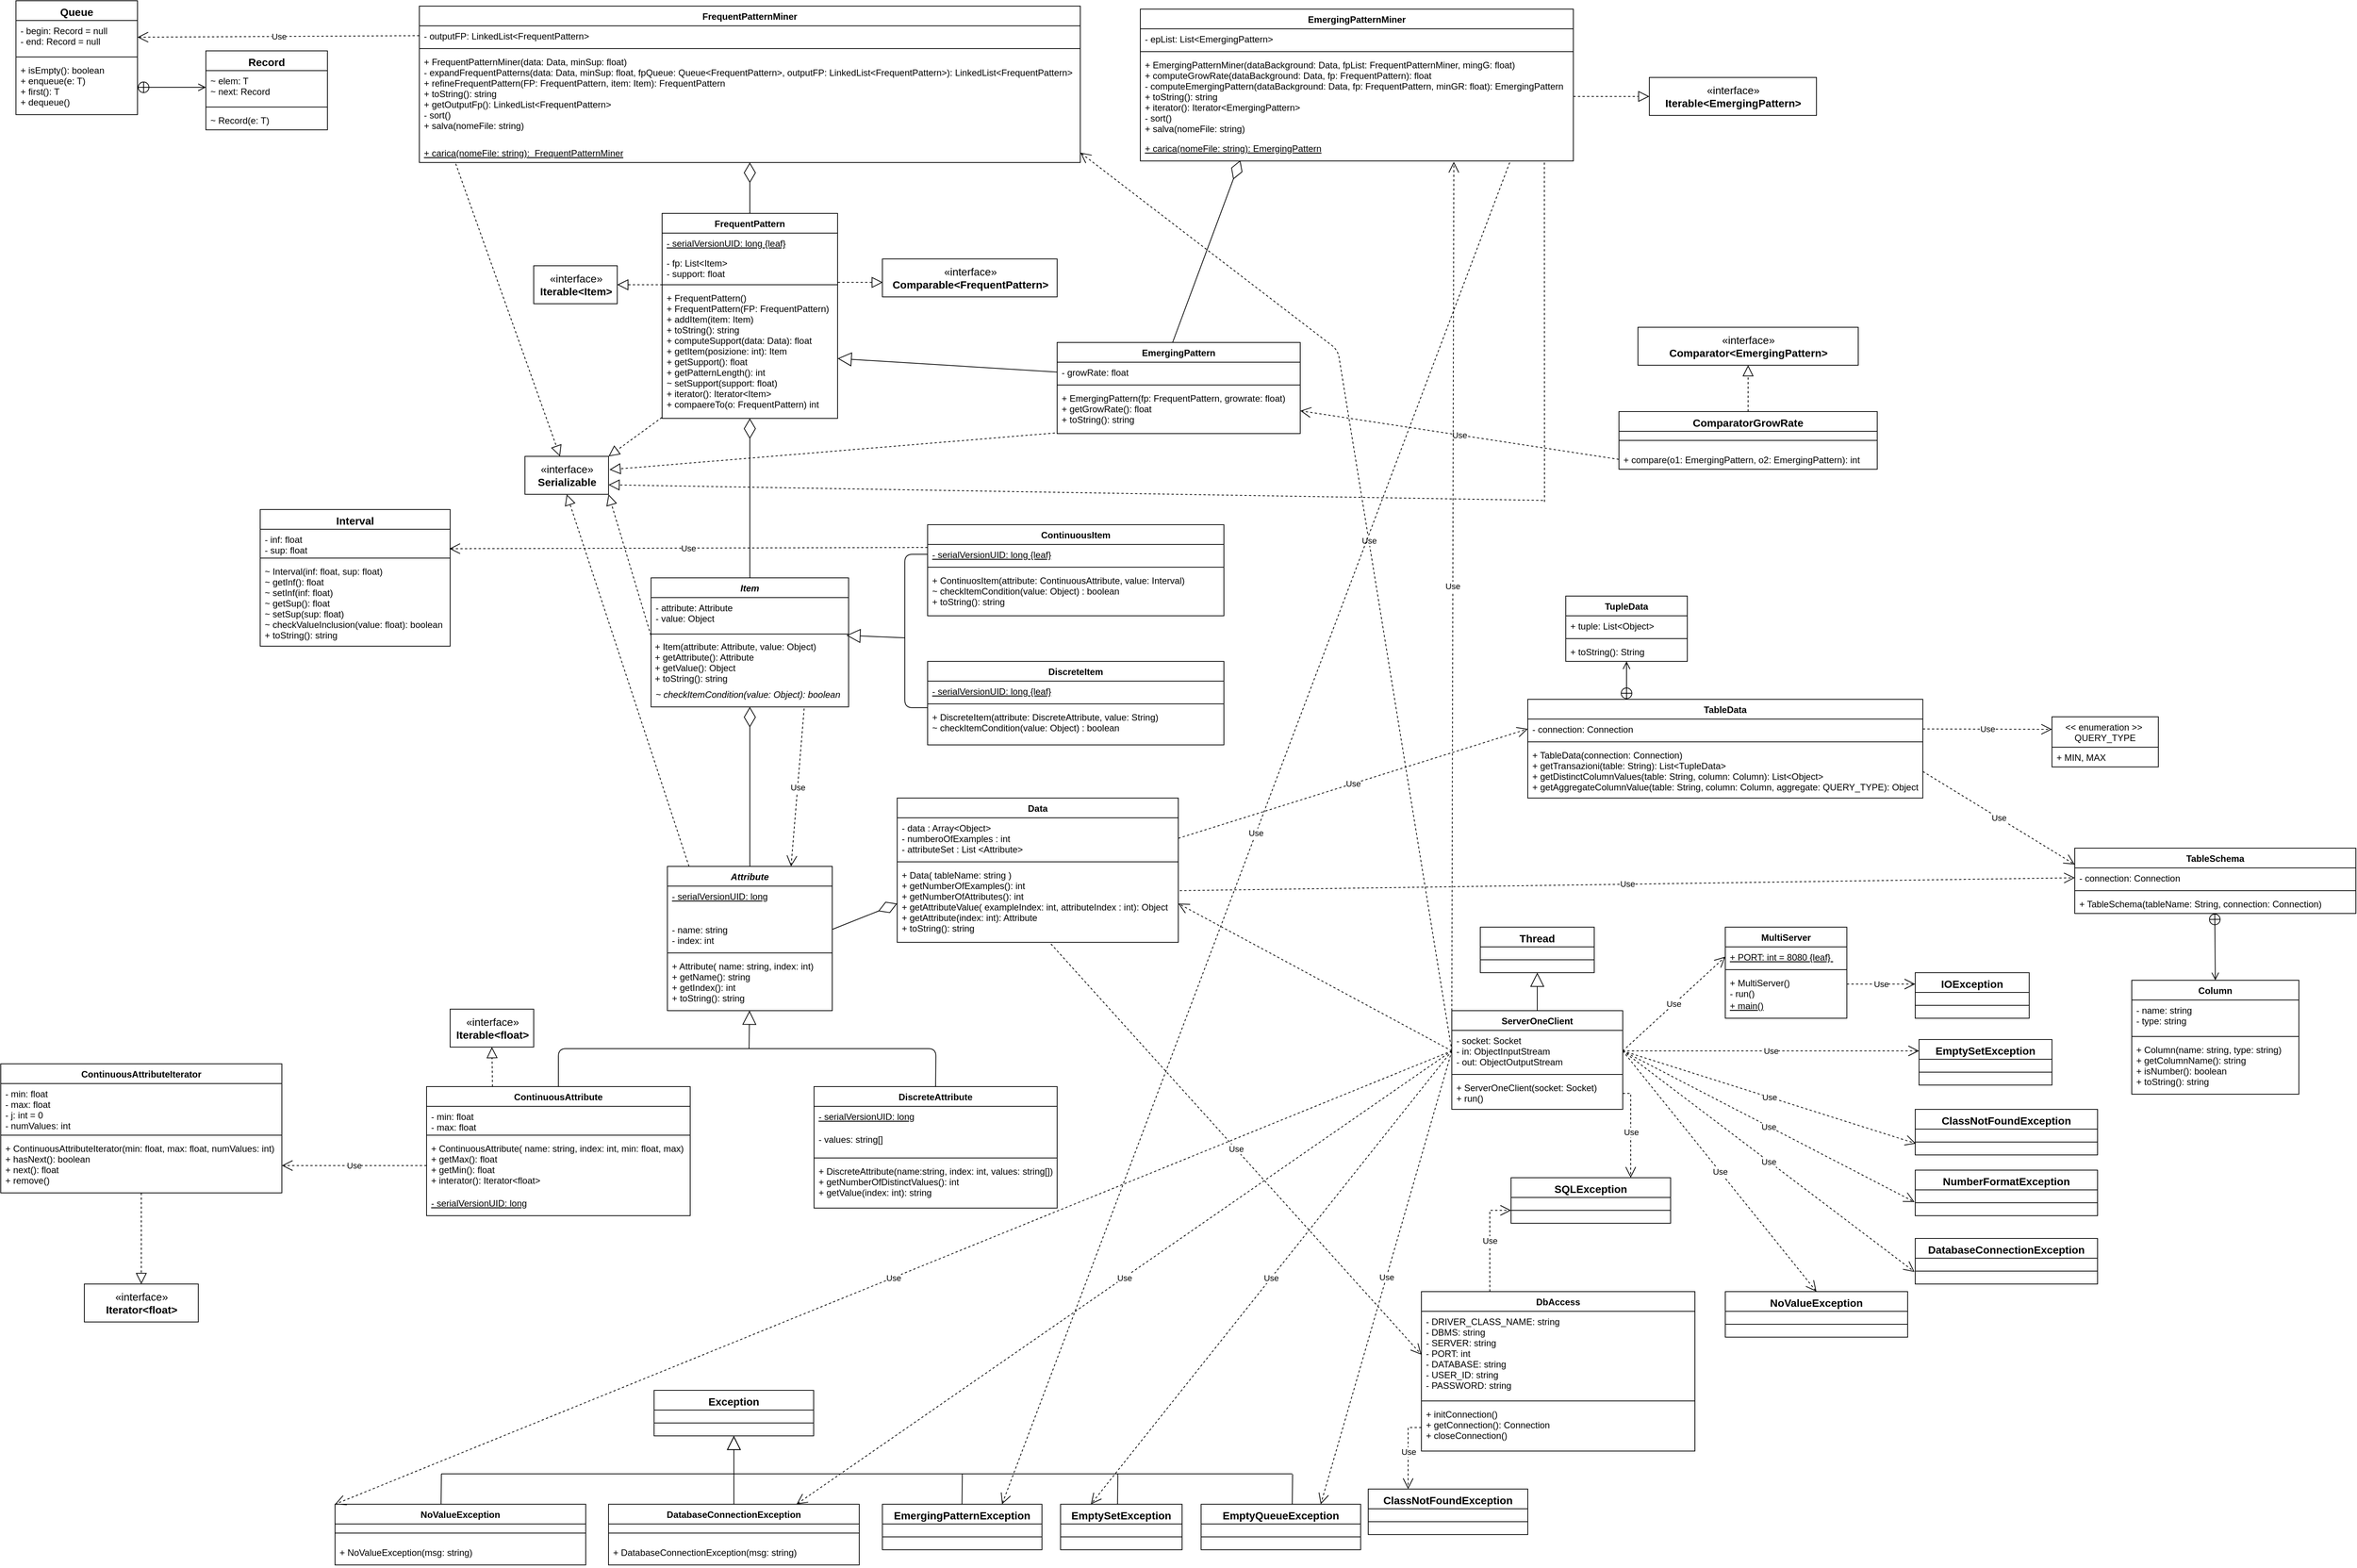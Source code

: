 <mxfile version="14.9.6" type="device"><diagram id="SG25kYIU3jIU6TjBPPLQ" name="Pagina-1"><mxGraphModel dx="1422" dy="796" grid="1" gridSize="10" guides="1" tooltips="1" connect="1" arrows="1" fold="1" page="1" pageScale="1" pageWidth="3300" pageHeight="4681" math="0" shadow="0"><root><mxCell id="0"/><mxCell id="1" parent="0"/><mxCell id="MhxNfU8MgBUfjXZT4GxW-1" value="Data" style="swimlane;fontStyle=1;align=center;verticalAlign=top;childLayout=stackLayout;horizontal=1;startSize=26;horizontalStack=0;resizeParent=1;resizeParentMax=0;resizeLast=0;collapsible=1;marginBottom=0;" parent="1" vertex="1"><mxGeometry x="1200" y="1070" width="370" height="190" as="geometry"/></mxCell><mxCell id="MhxNfU8MgBUfjXZT4GxW-2" value="- data : Array&lt;Object&gt;&#10;- numberoOfExamples : int &#10;- attributeSet : List &lt;Attribute&gt;&#10;" style="text;strokeColor=none;fillColor=none;align=left;verticalAlign=top;spacingLeft=4;spacingRight=4;overflow=hidden;rotatable=0;points=[[0,0.5],[1,0.5]];portConstraint=eastwest;" parent="MhxNfU8MgBUfjXZT4GxW-1" vertex="1"><mxGeometry y="26" width="370" height="54" as="geometry"/></mxCell><mxCell id="MhxNfU8MgBUfjXZT4GxW-3" value="" style="line;strokeWidth=1;fillColor=none;align=left;verticalAlign=middle;spacingTop=-1;spacingLeft=3;spacingRight=3;rotatable=0;labelPosition=right;points=[];portConstraint=eastwest;" parent="MhxNfU8MgBUfjXZT4GxW-1" vertex="1"><mxGeometry y="80" width="370" height="8" as="geometry"/></mxCell><mxCell id="MhxNfU8MgBUfjXZT4GxW-4" value="+ Data( tableName: string )&#10;+ getNumberOfExamples(): int &#10;+ getNumberOfAttributes(): int&#10;+ getAttributeValue( exampleIndex: int, attributeIndex : int): Object&#10;+ getAttribute(index: int): Attribute&#10;+ toString(): string" style="text;strokeColor=none;fillColor=none;align=left;verticalAlign=top;spacingLeft=4;spacingRight=4;overflow=hidden;rotatable=0;points=[[0,0.5],[1,0.5]];portConstraint=eastwest;" parent="MhxNfU8MgBUfjXZT4GxW-1" vertex="1"><mxGeometry y="88" width="370" height="102" as="geometry"/></mxCell><mxCell id="MhxNfU8MgBUfjXZT4GxW-5" value="Attribute" style="swimlane;fontStyle=3;align=center;verticalAlign=top;childLayout=stackLayout;horizontal=1;startSize=26;horizontalStack=0;resizeParent=1;resizeParentMax=0;resizeLast=0;collapsible=1;marginBottom=0;" parent="1" vertex="1"><mxGeometry x="897.5" y="1160" width="217" height="190" as="geometry"/></mxCell><mxCell id="7MD7ImvQgGe182WaRWXm-61" value="- serialVersionUID: long" style="text;strokeColor=none;fillColor=none;align=left;verticalAlign=top;spacingLeft=4;spacingRight=4;overflow=hidden;rotatable=0;points=[[0,0.5],[1,0.5]];portConstraint=eastwest;fontStyle=4" parent="MhxNfU8MgBUfjXZT4GxW-5" vertex="1"><mxGeometry y="26" width="217" height="30" as="geometry"/></mxCell><mxCell id="MhxNfU8MgBUfjXZT4GxW-6" value="&#10;- name: string&#10;- index: int" style="text;strokeColor=none;fillColor=none;align=left;verticalAlign=top;spacingLeft=4;spacingRight=4;overflow=hidden;rotatable=0;points=[[0,0.5],[1,0.5]];portConstraint=eastwest;" parent="MhxNfU8MgBUfjXZT4GxW-5" vertex="1"><mxGeometry y="56" width="217" height="54" as="geometry"/></mxCell><mxCell id="MhxNfU8MgBUfjXZT4GxW-7" value="" style="line;strokeWidth=1;fillColor=none;align=left;verticalAlign=middle;spacingTop=-1;spacingLeft=3;spacingRight=3;rotatable=0;labelPosition=right;points=[];portConstraint=eastwest;" parent="MhxNfU8MgBUfjXZT4GxW-5" vertex="1"><mxGeometry y="110" width="217" height="8" as="geometry"/></mxCell><mxCell id="MhxNfU8MgBUfjXZT4GxW-8" value="+ Attribute( name: string, index: int)&#10;+ getName(): string&#10;+ getIndex(): int &#10;+ toString(): string " style="text;strokeColor=none;fillColor=none;align=left;verticalAlign=top;spacingLeft=4;spacingRight=4;overflow=hidden;rotatable=0;points=[[0,0.5],[1,0.5]];portConstraint=eastwest;" parent="MhxNfU8MgBUfjXZT4GxW-5" vertex="1"><mxGeometry y="118" width="217" height="72" as="geometry"/></mxCell><mxCell id="MhxNfU8MgBUfjXZT4GxW-19" value="ContinuousAttribute" style="swimlane;fontStyle=1;align=center;verticalAlign=top;childLayout=stackLayout;horizontal=1;startSize=26;horizontalStack=0;resizeParent=1;resizeParentMax=0;resizeLast=0;collapsible=1;marginBottom=0;" parent="1" vertex="1"><mxGeometry x="580.5" y="1450" width="347" height="170" as="geometry"/></mxCell><mxCell id="MhxNfU8MgBUfjXZT4GxW-20" value="- min: float&#10;- max: float" style="text;strokeColor=none;fillColor=none;align=left;verticalAlign=top;spacingLeft=4;spacingRight=4;overflow=hidden;rotatable=0;points=[[0,0.5],[1,0.5]];portConstraint=eastwest;fontStyle=0" parent="MhxNfU8MgBUfjXZT4GxW-19" vertex="1"><mxGeometry y="26" width="347" height="34" as="geometry"/></mxCell><mxCell id="MhxNfU8MgBUfjXZT4GxW-21" value="" style="line;strokeWidth=1;fillColor=none;align=left;verticalAlign=middle;spacingTop=-1;spacingLeft=3;spacingRight=3;rotatable=0;labelPosition=right;points=[];portConstraint=eastwest;" parent="MhxNfU8MgBUfjXZT4GxW-19" vertex="1"><mxGeometry y="60" width="347" height="8" as="geometry"/></mxCell><mxCell id="MhxNfU8MgBUfjXZT4GxW-22" value="+ ContinuousAttribute( name: string, index: int, min: float, max)&#10;+ getMax(): float&#10;+ getMin(): float &#10;+ interator(): Iterator&lt;float&gt; " style="text;strokeColor=none;fillColor=none;align=left;verticalAlign=top;spacingLeft=4;spacingRight=4;overflow=hidden;rotatable=0;points=[[0,0.5],[1,0.5]];portConstraint=eastwest;" parent="MhxNfU8MgBUfjXZT4GxW-19" vertex="1"><mxGeometry y="68" width="347" height="72" as="geometry"/></mxCell><mxCell id="7MD7ImvQgGe182WaRWXm-60" value="- serialVersionUID: long" style="text;strokeColor=none;fillColor=none;align=left;verticalAlign=top;spacingLeft=4;spacingRight=4;overflow=hidden;rotatable=0;points=[[0,0.5],[1,0.5]];portConstraint=eastwest;fontStyle=4" parent="MhxNfU8MgBUfjXZT4GxW-19" vertex="1"><mxGeometry y="140" width="347" height="30" as="geometry"/></mxCell><mxCell id="MhxNfU8MgBUfjXZT4GxW-23" value="DiscreteAttribute" style="swimlane;fontStyle=1;align=center;verticalAlign=top;childLayout=stackLayout;horizontal=1;startSize=26;horizontalStack=0;resizeParent=1;resizeParentMax=0;resizeLast=0;collapsible=1;marginBottom=0;" parent="1" vertex="1"><mxGeometry x="1090.5" y="1450" width="320" height="160" as="geometry"/></mxCell><mxCell id="7MD7ImvQgGe182WaRWXm-62" value="- serialVersionUID: long" style="text;strokeColor=none;fillColor=none;align=left;verticalAlign=top;spacingLeft=4;spacingRight=4;overflow=hidden;rotatable=0;points=[[0,0.5],[1,0.5]];portConstraint=eastwest;fontStyle=4" parent="MhxNfU8MgBUfjXZT4GxW-23" vertex="1"><mxGeometry y="26" width="320" height="30" as="geometry"/></mxCell><mxCell id="MhxNfU8MgBUfjXZT4GxW-24" value="- values: string[]" style="text;strokeColor=none;fillColor=none;align=left;verticalAlign=top;spacingLeft=4;spacingRight=4;overflow=hidden;rotatable=0;points=[[0,0.5],[1,0.5]];portConstraint=eastwest;" parent="MhxNfU8MgBUfjXZT4GxW-23" vertex="1"><mxGeometry y="56" width="320" height="34" as="geometry"/></mxCell><mxCell id="MhxNfU8MgBUfjXZT4GxW-25" value="" style="line;strokeWidth=1;fillColor=none;align=left;verticalAlign=middle;spacingTop=-1;spacingLeft=3;spacingRight=3;rotatable=0;labelPosition=right;points=[];portConstraint=eastwest;" parent="MhxNfU8MgBUfjXZT4GxW-23" vertex="1"><mxGeometry y="90" width="320" height="8" as="geometry"/></mxCell><mxCell id="MhxNfU8MgBUfjXZT4GxW-26" value="+ DiscreteAttribute(name:string, index: int, values: string[])&#10;+ getNumberOfDistinctValues(): int &#10;+ getValue(index: int): string " style="text;strokeColor=none;fillColor=none;align=left;verticalAlign=top;spacingLeft=4;spacingRight=4;overflow=hidden;rotatable=0;points=[[0,0.5],[1,0.5]];portConstraint=eastwest;" parent="MhxNfU8MgBUfjXZT4GxW-23" vertex="1"><mxGeometry y="98" width="320" height="62" as="geometry"/></mxCell><mxCell id="MhxNfU8MgBUfjXZT4GxW-36" value="ContinuousAttributeIterator" style="swimlane;fontStyle=1;align=center;verticalAlign=top;childLayout=stackLayout;horizontal=1;startSize=26;horizontalStack=0;resizeParent=1;resizeParentMax=0;resizeLast=0;collapsible=1;marginBottom=0;" parent="1" vertex="1"><mxGeometry x="20" y="1420" width="370" height="170" as="geometry"/></mxCell><mxCell id="MhxNfU8MgBUfjXZT4GxW-37" value="- min: float&#10;- max: float &#10;- j: int = 0&#10;- numValues: int " style="text;strokeColor=none;fillColor=none;align=left;verticalAlign=top;spacingLeft=4;spacingRight=4;overflow=hidden;rotatable=0;points=[[0,0.5],[1,0.5]];portConstraint=eastwest;" parent="MhxNfU8MgBUfjXZT4GxW-36" vertex="1"><mxGeometry y="26" width="370" height="64" as="geometry"/></mxCell><mxCell id="MhxNfU8MgBUfjXZT4GxW-38" value="" style="line;strokeWidth=1;fillColor=none;align=left;verticalAlign=middle;spacingTop=-1;spacingLeft=3;spacingRight=3;rotatable=0;labelPosition=right;points=[];portConstraint=eastwest;" parent="MhxNfU8MgBUfjXZT4GxW-36" vertex="1"><mxGeometry y="90" width="370" height="8" as="geometry"/></mxCell><mxCell id="MhxNfU8MgBUfjXZT4GxW-39" value="+ ContinuousAttributeIterator(min: float, max: float, numValues: int)&#10;+ hasNext(): boolean&#10;+ next(): float&#10;+ remove() " style="text;strokeColor=none;fillColor=none;align=left;verticalAlign=top;spacingLeft=4;spacingRight=4;overflow=hidden;rotatable=0;points=[[0,0.5],[1,0.5]];portConstraint=eastwest;" parent="MhxNfU8MgBUfjXZT4GxW-36" vertex="1"><mxGeometry y="98" width="370" height="72" as="geometry"/></mxCell><mxCell id="7MD7ImvQgGe182WaRWXm-1" value="DatabaseConnectionException" style="swimlane;fontStyle=1;align=center;verticalAlign=top;childLayout=stackLayout;horizontal=1;startSize=26;horizontalStack=0;resizeParent=1;resizeParentMax=0;resizeLast=0;collapsible=1;marginBottom=0;" parent="1" vertex="1"><mxGeometry x="820" y="2000" width="330" height="80" as="geometry"/></mxCell><mxCell id="7MD7ImvQgGe182WaRWXm-3" value="" style="line;strokeWidth=1;fillColor=none;align=left;verticalAlign=middle;spacingTop=-1;spacingLeft=3;spacingRight=3;rotatable=0;labelPosition=right;points=[];portConstraint=eastwest;" parent="7MD7ImvQgGe182WaRWXm-1" vertex="1"><mxGeometry y="26" width="330" height="24" as="geometry"/></mxCell><mxCell id="7MD7ImvQgGe182WaRWXm-4" value="+ DatabaseConnectionException(msg: string)" style="text;strokeColor=none;fillColor=none;align=left;verticalAlign=top;spacingLeft=4;spacingRight=4;overflow=hidden;rotatable=0;points=[[0,0.5],[1,0.5]];portConstraint=eastwest;" parent="7MD7ImvQgGe182WaRWXm-1" vertex="1"><mxGeometry y="50" width="330" height="30" as="geometry"/></mxCell><mxCell id="7MD7ImvQgGe182WaRWXm-5" value="DbAccess" style="swimlane;fontStyle=1;align=center;verticalAlign=top;childLayout=stackLayout;horizontal=1;startSize=26;horizontalStack=0;resizeParent=1;resizeParentMax=0;resizeLast=0;collapsible=1;marginBottom=0;" parent="1" vertex="1"><mxGeometry x="1890" y="1720" width="360" height="210" as="geometry"/></mxCell><mxCell id="7MD7ImvQgGe182WaRWXm-6" value="- DRIVER_CLASS_NAME: string&#10;- DBMS: string&#10;- SERVER: string&#10;- PORT: int &#10;- DATABASE: string&#10;- USER_ID: string&#10;- PASSWORD: string&#10;" style="text;strokeColor=none;fillColor=none;align=left;verticalAlign=top;spacingLeft=4;spacingRight=4;overflow=hidden;rotatable=0;points=[[0,0.5],[1,0.5]];portConstraint=eastwest;" parent="7MD7ImvQgGe182WaRWXm-5" vertex="1"><mxGeometry y="26" width="360" height="114" as="geometry"/></mxCell><mxCell id="7MD7ImvQgGe182WaRWXm-7" value="" style="line;strokeWidth=1;fillColor=none;align=left;verticalAlign=middle;spacingTop=-1;spacingLeft=3;spacingRight=3;rotatable=0;labelPosition=right;points=[];portConstraint=eastwest;" parent="7MD7ImvQgGe182WaRWXm-5" vertex="1"><mxGeometry y="140" width="360" height="8" as="geometry"/></mxCell><mxCell id="7MD7ImvQgGe182WaRWXm-8" value="+ initConnection()&#10;+ getConnection(): Connection&#10;+ closeConnection()&#10;" style="text;strokeColor=none;fillColor=none;align=left;verticalAlign=top;spacingLeft=4;spacingRight=4;overflow=hidden;rotatable=0;points=[[0,0.5],[1,0.5]];portConstraint=eastwest;" parent="7MD7ImvQgGe182WaRWXm-5" vertex="1"><mxGeometry y="148" width="360" height="62" as="geometry"/></mxCell><mxCell id="ojUuvcvOuW90XAG3cvyJ-39" style="edgeStyle=orthogonalEdgeStyle;rounded=0;orthogonalLoop=1;jettySize=auto;html=1;exitX=1;exitY=0.5;exitDx=0;exitDy=0;" parent="7MD7ImvQgGe182WaRWXm-5" source="7MD7ImvQgGe182WaRWXm-6" target="7MD7ImvQgGe182WaRWXm-6" edge="1"><mxGeometry relative="1" as="geometry"/></mxCell><mxCell id="7MD7ImvQgGe182WaRWXm-9" value="NoValueException" style="swimlane;fontStyle=1;align=center;verticalAlign=top;childLayout=stackLayout;horizontal=1;startSize=26;horizontalStack=0;resizeParent=1;resizeParentMax=0;resizeLast=0;collapsible=1;marginBottom=0;" parent="1" vertex="1"><mxGeometry x="460" y="2000" width="330" height="80" as="geometry"/></mxCell><mxCell id="7MD7ImvQgGe182WaRWXm-10" value="" style="line;strokeWidth=1;fillColor=none;align=left;verticalAlign=middle;spacingTop=-1;spacingLeft=3;spacingRight=3;rotatable=0;labelPosition=right;points=[];portConstraint=eastwest;" parent="7MD7ImvQgGe182WaRWXm-9" vertex="1"><mxGeometry y="26" width="330" height="24" as="geometry"/></mxCell><mxCell id="7MD7ImvQgGe182WaRWXm-11" value="+ NoValueException(msg: string)" style="text;strokeColor=none;fillColor=none;align=left;verticalAlign=top;spacingLeft=4;spacingRight=4;overflow=hidden;rotatable=0;points=[[0,0.5],[1,0.5]];portConstraint=eastwest;fontStyle=0" parent="7MD7ImvQgGe182WaRWXm-9" vertex="1"><mxGeometry y="50" width="330" height="30" as="geometry"/></mxCell><mxCell id="7MD7ImvQgGe182WaRWXm-25" value="&lt;&lt; enumeration &gt;&gt; &#10;QUERY_TYPE" style="swimlane;fontStyle=0;childLayout=stackLayout;horizontal=1;startSize=40;fillColor=none;horizontalStack=0;resizeParent=1;resizeParentMax=0;resizeLast=0;collapsible=1;marginBottom=0;" parent="1" vertex="1"><mxGeometry x="2720" y="963" width="140" height="66" as="geometry"/></mxCell><mxCell id="7MD7ImvQgGe182WaRWXm-28" value="+ MIN, MAX" style="text;strokeColor=none;fillColor=none;align=left;verticalAlign=top;spacingLeft=4;spacingRight=4;overflow=hidden;rotatable=0;points=[[0,0.5],[1,0.5]];portConstraint=eastwest;" parent="7MD7ImvQgGe182WaRWXm-25" vertex="1"><mxGeometry y="40" width="140" height="26" as="geometry"/></mxCell><mxCell id="7MD7ImvQgGe182WaRWXm-29" value="TableData" style="swimlane;fontStyle=1;align=center;verticalAlign=top;childLayout=stackLayout;horizontal=1;startSize=26;horizontalStack=0;resizeParent=1;resizeParentMax=0;resizeLast=0;collapsible=1;marginBottom=0;" parent="1" vertex="1"><mxGeometry x="2030" y="940" width="520" height="130" as="geometry"/></mxCell><mxCell id="7MD7ImvQgGe182WaRWXm-30" value="- connection: Connection" style="text;strokeColor=none;fillColor=none;align=left;verticalAlign=top;spacingLeft=4;spacingRight=4;overflow=hidden;rotatable=0;points=[[0,0.5],[1,0.5]];portConstraint=eastwest;" parent="7MD7ImvQgGe182WaRWXm-29" vertex="1"><mxGeometry y="26" width="520" height="26" as="geometry"/></mxCell><mxCell id="7MD7ImvQgGe182WaRWXm-31" value="" style="line;strokeWidth=1;fillColor=none;align=left;verticalAlign=middle;spacingTop=-1;spacingLeft=3;spacingRight=3;rotatable=0;labelPosition=right;points=[];portConstraint=eastwest;" parent="7MD7ImvQgGe182WaRWXm-29" vertex="1"><mxGeometry y="52" width="520" height="8" as="geometry"/></mxCell><mxCell id="7MD7ImvQgGe182WaRWXm-32" value="+ TableData(connection: Connection)&#10;+ getTransazioni(table: String): List&lt;TupleData&gt;&#10;+ getDistinctColumnValues(table: String, column: Column): List&lt;Object&gt;&#10;+ getAggregateColumnValue(table: String, column: Column, aggregate: QUERY_TYPE): Object" style="text;strokeColor=none;fillColor=none;align=left;verticalAlign=top;spacingLeft=4;spacingRight=4;overflow=hidden;rotatable=0;points=[[0,0.5],[1,0.5]];portConstraint=eastwest;" parent="7MD7ImvQgGe182WaRWXm-29" vertex="1"><mxGeometry y="60" width="520" height="70" as="geometry"/></mxCell><mxCell id="7MD7ImvQgGe182WaRWXm-34" value="TupleData" style="swimlane;fontStyle=1;align=center;verticalAlign=top;childLayout=stackLayout;horizontal=1;startSize=26;horizontalStack=0;resizeParent=1;resizeParentMax=0;resizeLast=0;collapsible=1;marginBottom=0;" parent="1" vertex="1"><mxGeometry x="2080" y="804" width="160" height="86" as="geometry"/></mxCell><mxCell id="7MD7ImvQgGe182WaRWXm-35" value="+ tuple: List&lt;Object&gt;" style="text;strokeColor=none;fillColor=none;align=left;verticalAlign=top;spacingLeft=4;spacingRight=4;overflow=hidden;rotatable=0;points=[[0,0.5],[1,0.5]];portConstraint=eastwest;" parent="7MD7ImvQgGe182WaRWXm-34" vertex="1"><mxGeometry y="26" width="160" height="26" as="geometry"/></mxCell><mxCell id="7MD7ImvQgGe182WaRWXm-36" value="" style="line;strokeWidth=1;fillColor=none;align=left;verticalAlign=middle;spacingTop=-1;spacingLeft=3;spacingRight=3;rotatable=0;labelPosition=right;points=[];portConstraint=eastwest;" parent="7MD7ImvQgGe182WaRWXm-34" vertex="1"><mxGeometry y="52" width="160" height="8" as="geometry"/></mxCell><mxCell id="7MD7ImvQgGe182WaRWXm-37" value="+ toString(): String" style="text;strokeColor=none;fillColor=none;align=left;verticalAlign=top;spacingLeft=4;spacingRight=4;overflow=hidden;rotatable=0;points=[[0,0.5],[1,0.5]];portConstraint=eastwest;" parent="7MD7ImvQgGe182WaRWXm-34" vertex="1"><mxGeometry y="60" width="160" height="26" as="geometry"/></mxCell><mxCell id="7MD7ImvQgGe182WaRWXm-39" value="TableSchema" style="swimlane;fontStyle=1;align=center;verticalAlign=top;childLayout=stackLayout;horizontal=1;startSize=26;horizontalStack=0;resizeParent=1;resizeParentMax=0;resizeLast=0;collapsible=1;marginBottom=0;" parent="1" vertex="1"><mxGeometry x="2750" y="1136" width="370" height="86" as="geometry"/></mxCell><mxCell id="7MD7ImvQgGe182WaRWXm-40" value="- connection: Connection" style="text;strokeColor=none;fillColor=none;align=left;verticalAlign=top;spacingLeft=4;spacingRight=4;overflow=hidden;rotatable=0;points=[[0,0.5],[1,0.5]];portConstraint=eastwest;" parent="7MD7ImvQgGe182WaRWXm-39" vertex="1"><mxGeometry y="26" width="370" height="26" as="geometry"/></mxCell><mxCell id="7MD7ImvQgGe182WaRWXm-41" value="" style="line;strokeWidth=1;fillColor=none;align=left;verticalAlign=middle;spacingTop=-1;spacingLeft=3;spacingRight=3;rotatable=0;labelPosition=right;points=[];portConstraint=eastwest;" parent="7MD7ImvQgGe182WaRWXm-39" vertex="1"><mxGeometry y="52" width="370" height="8" as="geometry"/></mxCell><mxCell id="7MD7ImvQgGe182WaRWXm-42" value="+ TableSchema(tableName: String, connection: Connection)" style="text;strokeColor=none;fillColor=none;align=left;verticalAlign=top;spacingLeft=4;spacingRight=4;overflow=hidden;rotatable=0;points=[[0,0.5],[1,0.5]];portConstraint=eastwest;" parent="7MD7ImvQgGe182WaRWXm-39" vertex="1"><mxGeometry y="60" width="370" height="26" as="geometry"/></mxCell><mxCell id="7MD7ImvQgGe182WaRWXm-43" value="Column" style="swimlane;fontStyle=1;align=center;verticalAlign=top;childLayout=stackLayout;horizontal=1;startSize=26;horizontalStack=0;resizeParent=1;resizeParentMax=0;resizeLast=0;collapsible=1;marginBottom=0;" parent="1" vertex="1"><mxGeometry x="2825" y="1310" width="220" height="150" as="geometry"/></mxCell><mxCell id="7MD7ImvQgGe182WaRWXm-44" value="- name: string&#10;- type: string" style="text;strokeColor=none;fillColor=none;align=left;verticalAlign=top;spacingLeft=4;spacingRight=4;overflow=hidden;rotatable=0;points=[[0,0.5],[1,0.5]];portConstraint=eastwest;" parent="7MD7ImvQgGe182WaRWXm-43" vertex="1"><mxGeometry y="26" width="220" height="44" as="geometry"/></mxCell><mxCell id="7MD7ImvQgGe182WaRWXm-45" value="" style="line;strokeWidth=1;fillColor=none;align=left;verticalAlign=middle;spacingTop=-1;spacingLeft=3;spacingRight=3;rotatable=0;labelPosition=right;points=[];portConstraint=eastwest;" parent="7MD7ImvQgGe182WaRWXm-43" vertex="1"><mxGeometry y="70" width="220" height="8" as="geometry"/></mxCell><mxCell id="7MD7ImvQgGe182WaRWXm-46" value="+ Column(name: string, type: string)&#10;+ getColumnName(): string &#10;+ isNumber(): boolean&#10;+ toString(): string" style="text;strokeColor=none;fillColor=none;align=left;verticalAlign=top;spacingLeft=4;spacingRight=4;overflow=hidden;rotatable=0;points=[[0,0.5],[1,0.5]];portConstraint=eastwest;" parent="7MD7ImvQgGe182WaRWXm-43" vertex="1"><mxGeometry y="78" width="220" height="72" as="geometry"/></mxCell><mxCell id="_-2XXD2jrJxcv6CE0WF3-11" value="Item" style="swimlane;fontStyle=3;align=center;verticalAlign=top;childLayout=stackLayout;horizontal=1;startSize=26;horizontalStack=0;resizeParent=1;resizeParentMax=0;resizeLast=0;collapsible=1;marginBottom=0;" parent="1" vertex="1"><mxGeometry x="876" y="780" width="260" height="170" as="geometry"/></mxCell><mxCell id="_-2XXD2jrJxcv6CE0WF3-12" value="- attribute: Attribute&#10;- value: Object" style="text;strokeColor=none;fillColor=none;align=left;verticalAlign=top;spacingLeft=4;spacingRight=4;overflow=hidden;rotatable=0;points=[[0,0.5],[1,0.5]];portConstraint=eastwest;" parent="_-2XXD2jrJxcv6CE0WF3-11" vertex="1"><mxGeometry y="26" width="260" height="44" as="geometry"/></mxCell><mxCell id="_-2XXD2jrJxcv6CE0WF3-13" value="" style="line;strokeWidth=1;fillColor=none;align=left;verticalAlign=middle;spacingTop=-1;spacingLeft=3;spacingRight=3;rotatable=0;labelPosition=right;points=[];portConstraint=eastwest;" parent="_-2XXD2jrJxcv6CE0WF3-11" vertex="1"><mxGeometry y="70" width="260" height="8" as="geometry"/></mxCell><mxCell id="_-2XXD2jrJxcv6CE0WF3-14" value="+ Item(attribute: Attribute, value: Object)&#10;+ getAttribute(): Attribute&#10;+ getValue(): Object&#10;+ toString(): string&#10;" style="text;strokeColor=none;fillColor=none;align=left;verticalAlign=top;spacingLeft=4;spacingRight=4;overflow=hidden;rotatable=0;points=[[0,0.5],[1,0.5]];portConstraint=eastwest;spacing=1;" parent="_-2XXD2jrJxcv6CE0WF3-11" vertex="1"><mxGeometry y="78" width="260" height="62" as="geometry"/></mxCell><mxCell id="_-2XXD2jrJxcv6CE0WF3-15" value="~ checkItemCondition(value: Object): boolean" style="text;strokeColor=none;fillColor=none;align=left;verticalAlign=top;spacingLeft=4;spacingRight=4;overflow=hidden;rotatable=0;points=[[0,0.5],[1,0.5]];portConstraint=eastwest;fontStyle=2" parent="_-2XXD2jrJxcv6CE0WF3-11" vertex="1"><mxGeometry y="140" width="260" height="30" as="geometry"/></mxCell><mxCell id="_-2XXD2jrJxcv6CE0WF3-22" value="" style="endArrow=diamondThin;endFill=0;endSize=24;html=1;exitX=0.5;exitY=0;exitDx=0;exitDy=0;" parent="1" source="MhxNfU8MgBUfjXZT4GxW-5" target="_-2XXD2jrJxcv6CE0WF3-15" edge="1"><mxGeometry width="160" relative="1" as="geometry"><mxPoint x="260" y="2340" as="sourcePoint"/><mxPoint x="553" y="2190" as="targetPoint"/></mxGeometry></mxCell><mxCell id="_-2XXD2jrJxcv6CE0WF3-28" value="ContinuousItem" style="swimlane;fontStyle=1;align=center;verticalAlign=top;childLayout=stackLayout;horizontal=1;startSize=26;horizontalStack=0;resizeParent=1;resizeParentMax=0;resizeLast=0;collapsible=1;marginBottom=0;" parent="1" vertex="1"><mxGeometry x="1240" y="710" width="390" height="120" as="geometry"/></mxCell><mxCell id="_-2XXD2jrJxcv6CE0WF3-29" value="- serialVersionUID: long {leaf}" style="text;strokeColor=none;fillColor=none;align=left;verticalAlign=top;spacingLeft=4;spacingRight=4;overflow=hidden;rotatable=0;points=[[0,0.5],[1,0.5]];portConstraint=eastwest;fontStyle=4" parent="_-2XXD2jrJxcv6CE0WF3-28" vertex="1"><mxGeometry y="26" width="390" height="26" as="geometry"/></mxCell><mxCell id="_-2XXD2jrJxcv6CE0WF3-30" value="" style="line;strokeWidth=1;fillColor=none;align=left;verticalAlign=middle;spacingTop=-1;spacingLeft=3;spacingRight=3;rotatable=0;labelPosition=right;points=[];portConstraint=eastwest;" parent="_-2XXD2jrJxcv6CE0WF3-28" vertex="1"><mxGeometry y="52" width="390" height="8" as="geometry"/></mxCell><mxCell id="_-2XXD2jrJxcv6CE0WF3-31" value="+ ContinuosItem(attribute: ContinuousAttribute, value: Interval)&#10;~ checkItemCondition(value: Object) : boolean&#10;+ toString(): string " style="text;strokeColor=none;fillColor=none;align=left;verticalAlign=top;spacingLeft=4;spacingRight=4;overflow=hidden;rotatable=0;points=[[0,0.5],[1,0.5]];portConstraint=eastwest;" parent="_-2XXD2jrJxcv6CE0WF3-28" vertex="1"><mxGeometry y="60" width="390" height="60" as="geometry"/></mxCell><mxCell id="_-2XXD2jrJxcv6CE0WF3-32" value="DiscreteItem" style="swimlane;fontStyle=1;align=center;verticalAlign=top;childLayout=stackLayout;horizontal=1;startSize=26;horizontalStack=0;resizeParent=1;resizeParentMax=0;resizeLast=0;collapsible=1;marginBottom=0;" parent="1" vertex="1"><mxGeometry x="1240" y="890" width="390" height="110" as="geometry"/></mxCell><mxCell id="_-2XXD2jrJxcv6CE0WF3-33" value="- serialVersionUID: long {leaf}" style="text;strokeColor=none;fillColor=none;align=left;verticalAlign=top;spacingLeft=4;spacingRight=4;overflow=hidden;rotatable=0;points=[[0,0.5],[1,0.5]];portConstraint=eastwest;fontStyle=4" parent="_-2XXD2jrJxcv6CE0WF3-32" vertex="1"><mxGeometry y="26" width="390" height="26" as="geometry"/></mxCell><mxCell id="_-2XXD2jrJxcv6CE0WF3-34" value="" style="line;strokeWidth=1;fillColor=none;align=left;verticalAlign=middle;spacingTop=-1;spacingLeft=3;spacingRight=3;rotatable=0;labelPosition=right;points=[];portConstraint=eastwest;" parent="_-2XXD2jrJxcv6CE0WF3-32" vertex="1"><mxGeometry y="52" width="390" height="8" as="geometry"/></mxCell><mxCell id="_-2XXD2jrJxcv6CE0WF3-35" value="+ DiscreteItem(attribute: DiscreteAttribute, value: String)&#10;~ checkItemCondition(value: Object) : boolean" style="text;strokeColor=none;fillColor=none;align=left;verticalAlign=top;spacingLeft=4;spacingRight=4;overflow=hidden;rotatable=0;points=[[0,0.5],[1,0.5]];portConstraint=eastwest;" parent="_-2XXD2jrJxcv6CE0WF3-32" vertex="1"><mxGeometry y="60" width="390" height="50" as="geometry"/></mxCell><mxCell id="_-2XXD2jrJxcv6CE0WF3-37" value="FrequentPattern" style="swimlane;fontStyle=1;align=center;verticalAlign=top;childLayout=stackLayout;horizontal=1;startSize=26;horizontalStack=0;resizeParent=1;resizeParentMax=0;resizeLast=0;collapsible=1;marginBottom=0;" parent="1" vertex="1"><mxGeometry x="890.5" y="300" width="231" height="270" as="geometry"/></mxCell><mxCell id="_-2XXD2jrJxcv6CE0WF3-41" value="- serialVersionUID: long {leaf}" style="text;strokeColor=none;fillColor=none;align=left;verticalAlign=top;spacingLeft=4;spacingRight=4;overflow=hidden;rotatable=0;points=[[0,0.5],[1,0.5]];portConstraint=eastwest;fontStyle=4" parent="_-2XXD2jrJxcv6CE0WF3-37" vertex="1"><mxGeometry y="26" width="231" height="26" as="geometry"/></mxCell><mxCell id="_-2XXD2jrJxcv6CE0WF3-38" value="- fp: List&lt;Item&gt;&#10;- support: float" style="text;strokeColor=none;fillColor=none;align=left;verticalAlign=top;spacingLeft=4;spacingRight=4;overflow=hidden;rotatable=0;points=[[0,0.5],[1,0.5]];portConstraint=eastwest;" parent="_-2XXD2jrJxcv6CE0WF3-37" vertex="1"><mxGeometry y="52" width="231" height="38" as="geometry"/></mxCell><mxCell id="_-2XXD2jrJxcv6CE0WF3-39" value="" style="line;strokeWidth=1;fillColor=none;align=left;verticalAlign=middle;spacingTop=-1;spacingLeft=3;spacingRight=3;rotatable=0;labelPosition=right;points=[];portConstraint=eastwest;" parent="_-2XXD2jrJxcv6CE0WF3-37" vertex="1"><mxGeometry y="90" width="231" height="8" as="geometry"/></mxCell><mxCell id="_-2XXD2jrJxcv6CE0WF3-40" value="+ FrequentPattern() &#10;+ FrequentPattern(FP: FrequentPattern)&#10;+ addItem(item: Item)&#10;+ toString(): string&#10;+ computeSupport(data: Data): float&#10;+ getItem(posizione: int): Item&#10;+ getSupport(): float&#10;+ getPatternLength(): int&#10;~ setSupport(support: float)&#10;+ iterator(): Iterator&lt;Item&gt;&#10;+ compaereTo(o: FrequentPattern) int" style="text;strokeColor=none;fillColor=none;align=left;verticalAlign=top;spacingLeft=4;spacingRight=4;overflow=hidden;rotatable=0;points=[[0,0.5],[1,0.5]];portConstraint=eastwest;" parent="_-2XXD2jrJxcv6CE0WF3-37" vertex="1"><mxGeometry y="98" width="231" height="172" as="geometry"/></mxCell><mxCell id="_-2XXD2jrJxcv6CE0WF3-46" value="" style="endArrow=diamondThin;endFill=0;endSize=24;html=1;exitX=0.5;exitY=0;exitDx=0;exitDy=0;" parent="1" source="_-2XXD2jrJxcv6CE0WF3-11" target="_-2XXD2jrJxcv6CE0WF3-40" edge="1"><mxGeometry width="160" relative="1" as="geometry"><mxPoint x="490" y="1987" as="sourcePoint"/><mxPoint x="630.0" y="1870" as="targetPoint"/></mxGeometry></mxCell><mxCell id="_-2XXD2jrJxcv6CE0WF3-47" value="EmergingPattern" style="swimlane;fontStyle=1;align=center;verticalAlign=top;childLayout=stackLayout;horizontal=1;startSize=26;horizontalStack=0;resizeParent=1;resizeParentMax=0;resizeLast=0;collapsible=1;marginBottom=0;" parent="1" vertex="1"><mxGeometry x="1410.5" y="470" width="320" height="120" as="geometry"/></mxCell><mxCell id="_-2XXD2jrJxcv6CE0WF3-48" value="- growRate: float" style="text;strokeColor=none;fillColor=none;align=left;verticalAlign=top;spacingLeft=4;spacingRight=4;overflow=hidden;rotatable=0;points=[[0,0.5],[1,0.5]];portConstraint=eastwest;" parent="_-2XXD2jrJxcv6CE0WF3-47" vertex="1"><mxGeometry y="26" width="320" height="26" as="geometry"/></mxCell><mxCell id="_-2XXD2jrJxcv6CE0WF3-49" value="" style="line;strokeWidth=1;fillColor=none;align=left;verticalAlign=middle;spacingTop=-1;spacingLeft=3;spacingRight=3;rotatable=0;labelPosition=right;points=[];portConstraint=eastwest;" parent="_-2XXD2jrJxcv6CE0WF3-47" vertex="1"><mxGeometry y="52" width="320" height="8" as="geometry"/></mxCell><mxCell id="_-2XXD2jrJxcv6CE0WF3-50" value="+ EmergingPattern(fp: FrequentPattern, growrate: float)&#10;+ getGrowRate(): float&#10;+ toString(): string" style="text;strokeColor=none;fillColor=none;align=left;verticalAlign=top;spacingLeft=4;spacingRight=4;overflow=hidden;rotatable=0;points=[[0,0.5],[1,0.5]];portConstraint=eastwest;" parent="_-2XXD2jrJxcv6CE0WF3-47" vertex="1"><mxGeometry y="60" width="320" height="60" as="geometry"/></mxCell><mxCell id="t-KMFKgQYjpetsMd6e-m-9" value="EmergingPatternMiner" style="swimlane;fontStyle=1;align=center;verticalAlign=top;childLayout=stackLayout;horizontal=1;startSize=26;horizontalStack=0;resizeParent=1;resizeParentMax=0;resizeLast=0;collapsible=1;marginBottom=0;" parent="1" vertex="1"><mxGeometry x="1520" y="31" width="570" height="200" as="geometry"/></mxCell><mxCell id="t-KMFKgQYjpetsMd6e-m-10" value="- epList: List&lt;EmergingPattern&gt;" style="text;strokeColor=none;fillColor=none;align=left;verticalAlign=top;spacingLeft=4;spacingRight=4;overflow=hidden;rotatable=0;points=[[0,0.5],[1,0.5]];portConstraint=eastwest;" parent="t-KMFKgQYjpetsMd6e-m-9" vertex="1"><mxGeometry y="26" width="570" height="26" as="geometry"/></mxCell><mxCell id="t-KMFKgQYjpetsMd6e-m-11" value="" style="line;strokeWidth=1;fillColor=none;align=left;verticalAlign=middle;spacingTop=-1;spacingLeft=3;spacingRight=3;rotatable=0;labelPosition=right;points=[];portConstraint=eastwest;" parent="t-KMFKgQYjpetsMd6e-m-9" vertex="1"><mxGeometry y="52" width="570" height="8" as="geometry"/></mxCell><mxCell id="t-KMFKgQYjpetsMd6e-m-12" value="+ EmergingPatternMiner(dataBackground: Data, fpList: FrequentPatternMiner, mingG: float)&#10;+ computeGrowRate(dataBackground: Data, fp: FrequentPattern): float&#10;- computeEmergingPattern(dataBackground: Data, fp: FrequentPattern, minGR: float): EmergingPattern&#10;+ toString(): string&#10;+ iterator(): Iterator&lt;EmergingPattern&gt;&#10;- sort()&#10;+ salva(nomeFile: string)" style="text;strokeColor=none;fillColor=none;align=left;verticalAlign=top;spacingLeft=4;spacingRight=4;overflow=hidden;rotatable=0;points=[[0,0.5],[1,0.5]];portConstraint=eastwest;" parent="t-KMFKgQYjpetsMd6e-m-9" vertex="1"><mxGeometry y="60" width="570" height="110" as="geometry"/></mxCell><mxCell id="t-KMFKgQYjpetsMd6e-m-16" value="+ carica(nomeFile: string): EmergingPattern" style="text;strokeColor=none;fillColor=none;align=left;verticalAlign=top;spacingLeft=4;spacingRight=4;overflow=hidden;rotatable=0;points=[[0,0.5],[1,0.5]];portConstraint=eastwest;fontStyle=4" parent="t-KMFKgQYjpetsMd6e-m-9" vertex="1"><mxGeometry y="170" width="570" height="30" as="geometry"/></mxCell><mxCell id="t-KMFKgQYjpetsMd6e-m-17" value="FrequentPatternMiner" style="swimlane;fontStyle=1;align=center;verticalAlign=top;childLayout=stackLayout;horizontal=1;startSize=26;horizontalStack=0;resizeParent=1;resizeParentMax=0;resizeLast=0;collapsible=1;marginBottom=0;" parent="1" vertex="1"><mxGeometry x="571" y="27" width="870" height="206" as="geometry"/></mxCell><mxCell id="t-KMFKgQYjpetsMd6e-m-18" value="- outputFP: LinkedList&lt;FrequentPattern&gt;" style="text;strokeColor=none;fillColor=none;align=left;verticalAlign=top;spacingLeft=4;spacingRight=4;overflow=hidden;rotatable=0;points=[[0,0.5],[1,0.5]];portConstraint=eastwest;" parent="t-KMFKgQYjpetsMd6e-m-17" vertex="1"><mxGeometry y="26" width="870" height="26" as="geometry"/></mxCell><mxCell id="t-KMFKgQYjpetsMd6e-m-19" value="" style="line;strokeWidth=1;fillColor=none;align=left;verticalAlign=middle;spacingTop=-1;spacingLeft=3;spacingRight=3;rotatable=0;labelPosition=right;points=[];portConstraint=eastwest;" parent="t-KMFKgQYjpetsMd6e-m-17" vertex="1"><mxGeometry y="52" width="870" height="8" as="geometry"/></mxCell><mxCell id="t-KMFKgQYjpetsMd6e-m-20" value="+ FrequentPatternMiner(data: Data, minSup: float)&#10;- expandFrequentPatterns(data: Data, minSup: float, fpQueue: Queue&lt;FrequentPattern&gt;, outputFP: LinkedList&lt;FrequentPattern&gt;): LinkedList&lt;FrequentPattern&gt;&#10;+ refineFrequentPattern(FP: FrequentPattern, item: Item): FrequentPattern&#10;+ toString(): string&#10;+ getOutputFp(): LinkedList&lt;FrequentPattern&gt;&#10;- sort()&#10;+ salva(nomeFile: string)&#10;&#10;" style="text;strokeColor=none;fillColor=none;align=left;verticalAlign=top;spacingLeft=4;spacingRight=4;overflow=hidden;rotatable=0;points=[[0,0.5],[1,0.5]];portConstraint=eastwest;" parent="t-KMFKgQYjpetsMd6e-m-17" vertex="1"><mxGeometry y="60" width="870" height="120" as="geometry"/></mxCell><mxCell id="t-KMFKgQYjpetsMd6e-m-21" value="+ carica(nomeFile: string):  FrequentPatternMiner" style="text;strokeColor=none;fillColor=none;align=left;verticalAlign=top;spacingLeft=4;spacingRight=4;overflow=hidden;rotatable=0;points=[[0,0.5],[1,0.5]];portConstraint=eastwest;fontStyle=4" parent="t-KMFKgQYjpetsMd6e-m-17" vertex="1"><mxGeometry y="180" width="870" height="26" as="geometry"/></mxCell><mxCell id="t-KMFKgQYjpetsMd6e-m-33" value="" style="endArrow=diamondThin;endFill=0;endSize=24;html=1;fontSize=14;exitX=0.5;exitY=0;exitDx=0;exitDy=0;" parent="1" source="_-2XXD2jrJxcv6CE0WF3-37" target="t-KMFKgQYjpetsMd6e-m-21" edge="1"><mxGeometry width="160" relative="1" as="geometry"><mxPoint x="630" y="1410" as="sourcePoint"/><mxPoint x="790" y="1410" as="targetPoint"/></mxGeometry></mxCell><mxCell id="t-KMFKgQYjpetsMd6e-m-57" value="Interval" style="swimlane;fontStyle=1;align=center;verticalAlign=top;childLayout=stackLayout;horizontal=1;startSize=26;horizontalStack=0;resizeParent=1;resizeParentMax=0;resizeLast=0;collapsible=1;marginBottom=0;fontSize=14;" parent="1" vertex="1"><mxGeometry x="361.5" y="690" width="250" height="180" as="geometry"/></mxCell><mxCell id="t-KMFKgQYjpetsMd6e-m-58" value="- inf: float&#10;- sup: float" style="text;strokeColor=none;fillColor=none;align=left;verticalAlign=top;spacingLeft=4;spacingRight=4;overflow=hidden;rotatable=0;points=[[0,0.5],[1,0.5]];portConstraint=eastwest;" parent="t-KMFKgQYjpetsMd6e-m-57" vertex="1"><mxGeometry y="26" width="250" height="34" as="geometry"/></mxCell><mxCell id="t-KMFKgQYjpetsMd6e-m-59" value="" style="line;strokeWidth=1;fillColor=none;align=left;verticalAlign=middle;spacingTop=-1;spacingLeft=3;spacingRight=3;rotatable=0;labelPosition=right;points=[];portConstraint=eastwest;" parent="t-KMFKgQYjpetsMd6e-m-57" vertex="1"><mxGeometry y="60" width="250" height="8" as="geometry"/></mxCell><mxCell id="t-KMFKgQYjpetsMd6e-m-60" value="~ Interval(inf: float, sup: float)&#10;~ getInf(): float&#10;~ setInf(inf: float)&#10;~ getSup(): float&#10;~ setSup(sup: float)&#10;~ checkValueInclusion(value: float): boolean&#10;+ toString(): string" style="text;strokeColor=none;fillColor=none;align=left;verticalAlign=top;spacingLeft=4;spacingRight=4;overflow=hidden;rotatable=0;points=[[0,0.5],[1,0.5]];portConstraint=eastwest;" parent="t-KMFKgQYjpetsMd6e-m-57" vertex="1"><mxGeometry y="68" width="250" height="112" as="geometry"/></mxCell><mxCell id="t-KMFKgQYjpetsMd6e-m-66" value="«interface»&lt;br&gt;&lt;b&gt;Serializable&lt;/b&gt;" style="html=1;fontSize=14;" parent="1" vertex="1"><mxGeometry x="710" y="620" width="110" height="50" as="geometry"/></mxCell><mxCell id="t-KMFKgQYjpetsMd6e-m-77" value="«interface»&lt;br&gt;&lt;b&gt;Iterable&amp;lt;float&amp;gt;&lt;/b&gt;" style="html=1;fontSize=14;" parent="1" vertex="1"><mxGeometry x="611.5" y="1348" width="110" height="50" as="geometry"/></mxCell><mxCell id="t-KMFKgQYjpetsMd6e-m-83" value="«interface»&lt;br&gt;&lt;b&gt;Iterator&amp;lt;float&amp;gt;&lt;/b&gt;" style="html=1;fontSize=14;" parent="1" vertex="1"><mxGeometry x="130" y="1710" width="150" height="50" as="geometry"/></mxCell><mxCell id="t-KMFKgQYjpetsMd6e-m-87" value="EmptySetException" style="swimlane;fontStyle=1;align=center;verticalAlign=top;childLayout=stackLayout;horizontal=1;startSize=26;horizontalStack=0;resizeParent=1;resizeParentMax=0;resizeLast=0;collapsible=1;marginBottom=0;fontSize=14;" parent="1" vertex="1"><mxGeometry x="1415" y="2000" width="160" height="60" as="geometry"/></mxCell><mxCell id="t-KMFKgQYjpetsMd6e-m-89" value="" style="line;strokeWidth=1;fillColor=none;align=left;verticalAlign=middle;spacingTop=-1;spacingLeft=3;spacingRight=3;rotatable=0;labelPosition=right;points=[];portConstraint=eastwest;" parent="t-KMFKgQYjpetsMd6e-m-87" vertex="1"><mxGeometry y="26" width="160" height="34" as="geometry"/></mxCell><mxCell id="t-KMFKgQYjpetsMd6e-m-103" value="" style="endArrow=block;dashed=1;endFill=0;endSize=12;html=1;fontSize=14;exitX=-0.001;exitY=-0.039;exitDx=0;exitDy=0;entryX=1;entryY=1;entryDx=0;entryDy=0;exitPerimeter=0;" parent="1" source="_-2XXD2jrJxcv6CE0WF3-14" target="t-KMFKgQYjpetsMd6e-m-66" edge="1"><mxGeometry width="160" relative="1" as="geometry"><mxPoint x="300" y="2110" as="sourcePoint"/><mxPoint x="300" y="2070" as="targetPoint"/></mxGeometry></mxCell><mxCell id="t-KMFKgQYjpetsMd6e-m-106" value="" style="endArrow=block;dashed=1;endFill=0;endSize=12;html=1;fontSize=14;exitX=-0.009;exitY=0.987;exitDx=0;exitDy=0;exitPerimeter=0;entryX=1.012;entryY=0.351;entryDx=0;entryDy=0;entryPerimeter=0;" parent="1" source="_-2XXD2jrJxcv6CE0WF3-50" target="t-KMFKgQYjpetsMd6e-m-66" edge="1"><mxGeometry width="160" relative="1" as="geometry"><mxPoint x="360" y="1730" as="sourcePoint"/><mxPoint x="520" y="1730" as="targetPoint"/></mxGeometry></mxCell><mxCell id="t-KMFKgQYjpetsMd6e-m-114" value="" style="endArrow=block;dashed=1;endFill=0;endSize=12;html=1;fontSize=14;exitX=0.131;exitY=0;exitDx=0;exitDy=0;entryX=0.5;entryY=1;entryDx=0;entryDy=0;exitPerimeter=0;" parent="1" source="MhxNfU8MgBUfjXZT4GxW-5" target="t-KMFKgQYjpetsMd6e-m-66" edge="1"><mxGeometry width="160" relative="1" as="geometry"><mxPoint x="300" y="2360" as="sourcePoint"/><mxPoint x="460" y="2360" as="targetPoint"/></mxGeometry></mxCell><mxCell id="t-KMFKgQYjpetsMd6e-m-115" value="«interface»&lt;br&gt;&lt;b&gt;Iterable&amp;lt;EmergingPattern&amp;gt;&lt;/b&gt;" style="html=1;fontSize=14;" parent="1" vertex="1"><mxGeometry x="2190" y="121" width="220" height="50" as="geometry"/></mxCell><mxCell id="t-KMFKgQYjpetsMd6e-m-121" value="" style="endArrow=block;dashed=1;endFill=0;endSize=12;html=1;fontSize=14;exitX=-0.001;exitY=0.993;exitDx=0;exitDy=0;exitPerimeter=0;entryX=1;entryY=0;entryDx=0;entryDy=0;" parent="1" source="_-2XXD2jrJxcv6CE0WF3-40" target="t-KMFKgQYjpetsMd6e-m-66" edge="1"><mxGeometry width="160" relative="1" as="geometry"><mxPoint x="210" y="1630" as="sourcePoint"/><mxPoint x="370" y="1630" as="targetPoint"/></mxGeometry></mxCell><mxCell id="t-KMFKgQYjpetsMd6e-m-123" value="«interface»&lt;br&gt;&lt;b&gt;Iterable&amp;lt;Item&amp;gt;&lt;/b&gt;" style="html=1;fontSize=14;" parent="1" vertex="1"><mxGeometry x="721.5" y="369" width="110" height="50" as="geometry"/></mxCell><mxCell id="t-KMFKgQYjpetsMd6e-m-127" value="" style="endArrow=block;dashed=1;endFill=0;endSize=12;html=1;fontSize=14;exitX=0.002;exitY=0.504;exitDx=0;exitDy=0;exitPerimeter=0;entryX=1;entryY=0.5;entryDx=0;entryDy=0;" parent="1" source="_-2XXD2jrJxcv6CE0WF3-39" target="t-KMFKgQYjpetsMd6e-m-123" edge="1"><mxGeometry width="160" relative="1" as="geometry"><mxPoint x="300" y="1490" as="sourcePoint"/><mxPoint x="320" y="1440" as="targetPoint"/></mxGeometry></mxCell><mxCell id="t-KMFKgQYjpetsMd6e-m-128" value="«interface»&lt;br&gt;&lt;b&gt;Comparable&amp;lt;FrequentPattern&amp;gt;&lt;/b&gt;" style="html=1;fontSize=14;" parent="1" vertex="1"><mxGeometry x="1180.5" y="360" width="230" height="50" as="geometry"/></mxCell><mxCell id="t-KMFKgQYjpetsMd6e-m-132" value="" style="endArrow=block;dashed=1;endFill=0;endSize=12;html=1;fontSize=14;exitX=1.001;exitY=1.024;exitDx=0;exitDy=0;exitPerimeter=0;entryX=0.002;entryY=0.618;entryDx=0;entryDy=0;entryPerimeter=0;" parent="1" source="_-2XXD2jrJxcv6CE0WF3-38" target="t-KMFKgQYjpetsMd6e-m-128" edge="1"><mxGeometry width="160" relative="1" as="geometry"><mxPoint x="630" y="1460" as="sourcePoint"/><mxPoint x="790" y="1460" as="targetPoint"/></mxGeometry></mxCell><mxCell id="t-KMFKgQYjpetsMd6e-m-134" value="" style="endArrow=diamondThin;endFill=0;endSize=24;html=1;fontSize=14;exitX=0.475;exitY=0;exitDx=0;exitDy=0;exitPerimeter=0;entryX=0.231;entryY=0.969;entryDx=0;entryDy=0;entryPerimeter=0;" parent="1" source="_-2XXD2jrJxcv6CE0WF3-47" target="t-KMFKgQYjpetsMd6e-m-16" edge="1"><mxGeometry width="160" relative="1" as="geometry"><mxPoint x="950" y="1400" as="sourcePoint"/><mxPoint x="1110" y="1400" as="targetPoint"/></mxGeometry></mxCell><mxCell id="t-KMFKgQYjpetsMd6e-m-135" value="Queue" style="swimlane;fontStyle=1;align=center;verticalAlign=top;childLayout=stackLayout;horizontal=1;startSize=26;horizontalStack=0;resizeParent=1;resizeParentMax=0;resizeLast=0;collapsible=1;marginBottom=0;fontSize=14;" parent="1" vertex="1"><mxGeometry x="40" y="20" width="160" height="150" as="geometry"/></mxCell><mxCell id="t-KMFKgQYjpetsMd6e-m-136" value="- begin: Record = null&#10;- end: Record = null" style="text;strokeColor=none;fillColor=none;align=left;verticalAlign=top;spacingLeft=4;spacingRight=4;overflow=hidden;rotatable=0;points=[[0,0.5],[1,0.5]];portConstraint=eastwest;" parent="t-KMFKgQYjpetsMd6e-m-135" vertex="1"><mxGeometry y="26" width="160" height="44" as="geometry"/></mxCell><mxCell id="t-KMFKgQYjpetsMd6e-m-137" value="" style="line;strokeWidth=1;fillColor=none;align=left;verticalAlign=middle;spacingTop=-1;spacingLeft=3;spacingRight=3;rotatable=0;labelPosition=right;points=[];portConstraint=eastwest;" parent="t-KMFKgQYjpetsMd6e-m-135" vertex="1"><mxGeometry y="70" width="160" height="8" as="geometry"/></mxCell><mxCell id="t-KMFKgQYjpetsMd6e-m-138" value="+ isEmpty(): boolean&#10;+ enqueue(e: T)&#10;+ first(): T&#10;+ dequeue()" style="text;strokeColor=none;fillColor=none;align=left;verticalAlign=top;spacingLeft=4;spacingRight=4;overflow=hidden;rotatable=0;points=[[0,0.5],[1,0.5]];portConstraint=eastwest;" parent="t-KMFKgQYjpetsMd6e-m-135" vertex="1"><mxGeometry y="78" width="160" height="72" as="geometry"/></mxCell><mxCell id="t-KMFKgQYjpetsMd6e-m-140" value="Record" style="swimlane;fontStyle=1;align=center;verticalAlign=top;childLayout=stackLayout;horizontal=1;startSize=26;horizontalStack=0;resizeParent=1;resizeParentMax=0;resizeLast=0;collapsible=1;marginBottom=0;fontSize=14;" parent="1" vertex="1"><mxGeometry x="290" y="86" width="160" height="104" as="geometry"/></mxCell><mxCell id="t-KMFKgQYjpetsMd6e-m-141" value="~ elem: T&#10;~ next: Record" style="text;strokeColor=none;fillColor=none;align=left;verticalAlign=top;spacingLeft=4;spacingRight=4;overflow=hidden;rotatable=0;points=[[0,0.5],[1,0.5]];portConstraint=eastwest;" parent="t-KMFKgQYjpetsMd6e-m-140" vertex="1"><mxGeometry y="26" width="160" height="44" as="geometry"/></mxCell><mxCell id="t-KMFKgQYjpetsMd6e-m-142" value="" style="line;strokeWidth=1;fillColor=none;align=left;verticalAlign=middle;spacingTop=-1;spacingLeft=3;spacingRight=3;rotatable=0;labelPosition=right;points=[];portConstraint=eastwest;" parent="t-KMFKgQYjpetsMd6e-m-140" vertex="1"><mxGeometry y="70" width="160" height="8" as="geometry"/></mxCell><mxCell id="t-KMFKgQYjpetsMd6e-m-143" value="~ Record(e: T)" style="text;strokeColor=none;fillColor=none;align=left;verticalAlign=top;spacingLeft=4;spacingRight=4;overflow=hidden;rotatable=0;points=[[0,0.5],[1,0.5]];portConstraint=eastwest;" parent="t-KMFKgQYjpetsMd6e-m-140" vertex="1"><mxGeometry y="78" width="160" height="26" as="geometry"/></mxCell><mxCell id="t-KMFKgQYjpetsMd6e-m-147" value="ComparatorGrowRate" style="swimlane;fontStyle=1;align=center;verticalAlign=top;childLayout=stackLayout;horizontal=1;startSize=26;horizontalStack=0;resizeParent=1;resizeParentMax=0;resizeLast=0;collapsible=1;marginBottom=0;fontSize=14;" parent="1" vertex="1"><mxGeometry x="2150" y="561" width="340" height="76" as="geometry"/></mxCell><mxCell id="t-KMFKgQYjpetsMd6e-m-149" value="" style="line;strokeWidth=1;fillColor=none;align=left;verticalAlign=middle;spacingTop=-1;spacingLeft=3;spacingRight=3;rotatable=0;labelPosition=right;points=[];portConstraint=eastwest;" parent="t-KMFKgQYjpetsMd6e-m-147" vertex="1"><mxGeometry y="26" width="340" height="24" as="geometry"/></mxCell><mxCell id="t-KMFKgQYjpetsMd6e-m-150" value="+ compare(o1: EmergingPattern, o2: EmergingPattern): int" style="text;strokeColor=none;fillColor=none;align=left;verticalAlign=top;spacingLeft=4;spacingRight=4;overflow=hidden;rotatable=0;points=[[0,0.5],[1,0.5]];portConstraint=eastwest;" parent="t-KMFKgQYjpetsMd6e-m-147" vertex="1"><mxGeometry y="50" width="340" height="26" as="geometry"/></mxCell><mxCell id="t-KMFKgQYjpetsMd6e-m-151" value="«interface»&lt;br&gt;&lt;b&gt;Comparator&amp;lt;EmergingPattern&amp;gt;&lt;/b&gt;" style="html=1;fontSize=14;" parent="1" vertex="1"><mxGeometry x="2175" y="450" width="290" height="50" as="geometry"/></mxCell><mxCell id="t-KMFKgQYjpetsMd6e-m-160" value="EmptyQueueException" style="swimlane;fontStyle=1;align=center;verticalAlign=top;childLayout=stackLayout;horizontal=1;startSize=26;horizontalStack=0;resizeParent=1;resizeParentMax=0;resizeLast=0;collapsible=1;marginBottom=0;fontSize=14;" parent="1" vertex="1"><mxGeometry x="1600" y="2000" width="210" height="60" as="geometry"/></mxCell><mxCell id="t-KMFKgQYjpetsMd6e-m-162" value="" style="line;strokeWidth=1;fillColor=none;align=left;verticalAlign=middle;spacingTop=-1;spacingLeft=3;spacingRight=3;rotatable=0;labelPosition=right;points=[];portConstraint=eastwest;" parent="t-KMFKgQYjpetsMd6e-m-160" vertex="1"><mxGeometry y="26" width="210" height="34" as="geometry"/></mxCell><mxCell id="FEPGmb1WY14ztmxE19fn-1" value="MultiServer" style="swimlane;fontStyle=1;align=center;verticalAlign=top;childLayout=stackLayout;horizontal=1;startSize=26;horizontalStack=0;resizeParent=1;resizeParentMax=0;resizeLast=0;collapsible=1;marginBottom=0;" parent="1" vertex="1"><mxGeometry x="2290" y="1240" width="160" height="120" as="geometry"/></mxCell><mxCell id="FEPGmb1WY14ztmxE19fn-2" value="+ PORT: int = 8080 {leaf} " style="text;strokeColor=none;fillColor=none;align=left;verticalAlign=top;spacingLeft=4;spacingRight=4;overflow=hidden;rotatable=0;points=[[0,0.5],[1,0.5]];portConstraint=eastwest;fontStyle=4" parent="FEPGmb1WY14ztmxE19fn-1" vertex="1"><mxGeometry y="26" width="160" height="26" as="geometry"/></mxCell><mxCell id="FEPGmb1WY14ztmxE19fn-3" value="" style="line;strokeWidth=1;fillColor=none;align=left;verticalAlign=middle;spacingTop=-1;spacingLeft=3;spacingRight=3;rotatable=0;labelPosition=right;points=[];portConstraint=eastwest;" parent="FEPGmb1WY14ztmxE19fn-1" vertex="1"><mxGeometry y="52" width="160" height="8" as="geometry"/></mxCell><mxCell id="FEPGmb1WY14ztmxE19fn-4" value="+ MultiServer()&#10;- run()" style="text;strokeColor=none;fillColor=none;align=left;verticalAlign=top;spacingLeft=4;spacingRight=4;overflow=hidden;rotatable=0;points=[[0,0.5],[1,0.5]];portConstraint=eastwest;" parent="FEPGmb1WY14ztmxE19fn-1" vertex="1"><mxGeometry y="60" width="160" height="30" as="geometry"/></mxCell><mxCell id="FEPGmb1WY14ztmxE19fn-9" value="+ main()" style="text;strokeColor=none;fillColor=none;align=left;verticalAlign=top;spacingLeft=4;spacingRight=4;overflow=hidden;rotatable=0;points=[[0,0.5],[1,0.5]];portConstraint=eastwest;fontStyle=4" parent="FEPGmb1WY14ztmxE19fn-1" vertex="1"><mxGeometry y="90" width="160" height="30" as="geometry"/></mxCell><mxCell id="FEPGmb1WY14ztmxE19fn-10" value="ServerOneClient" style="swimlane;fontStyle=1;align=center;verticalAlign=top;childLayout=stackLayout;horizontal=1;startSize=26;horizontalStack=0;resizeParent=1;resizeParentMax=0;resizeLast=0;collapsible=1;marginBottom=0;" parent="1" vertex="1"><mxGeometry x="1930" y="1350" width="225" height="130" as="geometry"/></mxCell><mxCell id="FEPGmb1WY14ztmxE19fn-11" value="- socket: Socket&#10;- in: ObjectInputStream&#10;- out: ObjectOutputStream" style="text;strokeColor=none;fillColor=none;align=left;verticalAlign=top;spacingLeft=4;spacingRight=4;overflow=hidden;rotatable=0;points=[[0,0.5],[1,0.5]];portConstraint=eastwest;" parent="FEPGmb1WY14ztmxE19fn-10" vertex="1"><mxGeometry y="26" width="225" height="54" as="geometry"/></mxCell><mxCell id="FEPGmb1WY14ztmxE19fn-12" value="" style="line;strokeWidth=1;fillColor=none;align=left;verticalAlign=middle;spacingTop=-1;spacingLeft=3;spacingRight=3;rotatable=0;labelPosition=right;points=[];portConstraint=eastwest;" parent="FEPGmb1WY14ztmxE19fn-10" vertex="1"><mxGeometry y="80" width="225" height="8" as="geometry"/></mxCell><mxCell id="FEPGmb1WY14ztmxE19fn-13" value="+ ServerOneClient(socket: Socket)&#10;+ run()" style="text;strokeColor=none;fillColor=none;align=left;verticalAlign=top;spacingLeft=4;spacingRight=4;overflow=hidden;rotatable=0;points=[[0,0.5],[1,0.5]];portConstraint=eastwest;" parent="FEPGmb1WY14ztmxE19fn-10" vertex="1"><mxGeometry y="88" width="225" height="42" as="geometry"/></mxCell><mxCell id="FEPGmb1WY14ztmxE19fn-18" value="Thread" style="swimlane;fontStyle=1;align=center;verticalAlign=top;childLayout=stackLayout;horizontal=1;startSize=26;horizontalStack=0;resizeParent=1;resizeParentMax=0;resizeLast=0;collapsible=1;marginBottom=0;fontSize=14;" parent="1" vertex="1"><mxGeometry x="1967.5" y="1240" width="150" height="60" as="geometry"/></mxCell><mxCell id="FEPGmb1WY14ztmxE19fn-19" value="" style="line;strokeWidth=1;fillColor=none;align=left;verticalAlign=middle;spacingTop=-1;spacingLeft=3;spacingRight=3;rotatable=0;labelPosition=right;points=[];portConstraint=eastwest;" parent="FEPGmb1WY14ztmxE19fn-18" vertex="1"><mxGeometry y="26" width="150" height="34" as="geometry"/></mxCell><mxCell id="FEPGmb1WY14ztmxE19fn-22" value="" style="endArrow=block;endSize=16;endFill=0;html=1;exitX=0.5;exitY=0;exitDx=0;exitDy=0;entryX=0.5;entryY=1;entryDx=0;entryDy=0;" parent="1" source="FEPGmb1WY14ztmxE19fn-10" target="FEPGmb1WY14ztmxE19fn-18" edge="1"><mxGeometry width="160" relative="1" as="geometry"><mxPoint x="2000" y="1632.5" as="sourcePoint"/><mxPoint x="2160" y="1632.5" as="targetPoint"/></mxGeometry></mxCell><mxCell id="FEPGmb1WY14ztmxE19fn-31" value="EmergingPatternException" style="swimlane;fontStyle=1;align=center;verticalAlign=top;childLayout=stackLayout;horizontal=1;startSize=26;horizontalStack=0;resizeParent=1;resizeParentMax=0;resizeLast=0;collapsible=1;marginBottom=0;fontSize=14;" parent="1" vertex="1"><mxGeometry x="1180.5" y="2000" width="210" height="60" as="geometry"/></mxCell><mxCell id="FEPGmb1WY14ztmxE19fn-32" value="" style="line;strokeWidth=1;fillColor=none;align=left;verticalAlign=middle;spacingTop=-1;spacingLeft=3;spacingRight=3;rotatable=0;labelPosition=right;points=[];portConstraint=eastwest;" parent="FEPGmb1WY14ztmxE19fn-31" vertex="1"><mxGeometry y="26" width="210" height="34" as="geometry"/></mxCell><mxCell id="FEPGmb1WY14ztmxE19fn-33" value="Exception" style="swimlane;fontStyle=1;align=center;verticalAlign=top;childLayout=stackLayout;horizontal=1;startSize=26;horizontalStack=0;resizeParent=1;resizeParentMax=0;resizeLast=0;collapsible=1;marginBottom=0;fontSize=14;" parent="1" vertex="1"><mxGeometry x="880" y="1850" width="210" height="60" as="geometry"/></mxCell><mxCell id="FEPGmb1WY14ztmxE19fn-34" value="" style="line;strokeWidth=1;fillColor=none;align=left;verticalAlign=middle;spacingTop=-1;spacingLeft=3;spacingRight=3;rotatable=0;labelPosition=right;points=[];portConstraint=eastwest;" parent="FEPGmb1WY14ztmxE19fn-33" vertex="1"><mxGeometry y="26" width="210" height="34" as="geometry"/></mxCell><mxCell id="FEPGmb1WY14ztmxE19fn-66" value="" style="endArrow=block;dashed=1;endFill=0;endSize=12;html=1;fontSize=14;exitX=0.055;exitY=1.062;exitDx=0;exitDy=0;exitPerimeter=0;" parent="1" source="t-KMFKgQYjpetsMd6e-m-21" target="t-KMFKgQYjpetsMd6e-m-66" edge="1"><mxGeometry width="160" relative="1" as="geometry"><mxPoint x="140" y="1450" as="sourcePoint"/><mxPoint x="300" y="1450" as="targetPoint"/></mxGeometry></mxCell><mxCell id="FEPGmb1WY14ztmxE19fn-68" value="" style="endArrow=block;dashed=1;endFill=0;endSize=12;html=1;entryX=1;entryY=0.75;entryDx=0;entryDy=0;" parent="1" target="t-KMFKgQYjpetsMd6e-m-66" edge="1"><mxGeometry width="160" relative="1" as="geometry"><mxPoint x="2050" y="678" as="sourcePoint"/><mxPoint x="1300" y="660" as="targetPoint"/></mxGeometry></mxCell><mxCell id="FEPGmb1WY14ztmxE19fn-80" value="" style="endArrow=none;html=1;exitX=0.001;exitY=0.019;exitDx=0;exitDy=0;exitPerimeter=0;entryX=0;entryY=0.5;entryDx=0;entryDy=0;" parent="1" source="_-2XXD2jrJxcv6CE0WF3-35" target="_-2XXD2jrJxcv6CE0WF3-29" edge="1"><mxGeometry width="50" height="50" relative="1" as="geometry"><mxPoint x="1300.39" y="950.95" as="sourcePoint"/><mxPoint x="1230" y="770" as="targetPoint"/><Array as="points"><mxPoint x="1210" y="951"/><mxPoint x="1210" y="749"/></Array></mxGeometry></mxCell><mxCell id="FEPGmb1WY14ztmxE19fn-81" value="" style="endArrow=diamondThin;endFill=0;endSize=24;html=1;fontSize=14;entryX=0;entryY=0.5;entryDx=0;entryDy=0;exitX=1;exitY=0.5;exitDx=0;exitDy=0;" parent="1" source="MhxNfU8MgBUfjXZT4GxW-6" target="MhxNfU8MgBUfjXZT4GxW-4" edge="1"><mxGeometry width="160" relative="1" as="geometry"><mxPoint x="610" y="2580" as="sourcePoint"/><mxPoint x="770" y="2580" as="targetPoint"/></mxGeometry></mxCell><mxCell id="FEPGmb1WY14ztmxE19fn-84" value="" style="endArrow=block;endSize=16;endFill=0;html=1;" parent="1" target="MhxNfU8MgBUfjXZT4GxW-8" edge="1"><mxGeometry width="160" relative="1" as="geometry"><mxPoint x="1005" y="1400" as="sourcePoint"/><mxPoint x="1080" y="1400" as="targetPoint"/></mxGeometry></mxCell><mxCell id="FEPGmb1WY14ztmxE19fn-89" value="" style="endArrow=none;html=1;exitX=0.5;exitY=0;exitDx=0;exitDy=0;entryX=0.5;entryY=0;entryDx=0;entryDy=0;" parent="1" source="MhxNfU8MgBUfjXZT4GxW-19" target="MhxNfU8MgBUfjXZT4GxW-23" edge="1"><mxGeometry width="50" height="50" relative="1" as="geometry"><mxPoint x="754" y="1450" as="sourcePoint"/><mxPoint x="1230" y="1410" as="targetPoint"/><Array as="points"><mxPoint x="754" y="1400"/><mxPoint x="1251" y="1400"/></Array></mxGeometry></mxCell><mxCell id="FEPGmb1WY14ztmxE19fn-92" value="" style="endArrow=none;dashed=1;html=1;entryX=0.933;entryY=1.046;entryDx=0;entryDy=0;entryPerimeter=0;" parent="1" target="t-KMFKgQYjpetsMd6e-m-16" edge="1"><mxGeometry width="50" height="50" relative="1" as="geometry"><mxPoint x="2052" y="680" as="sourcePoint"/><mxPoint x="1970.0" y="490" as="targetPoint"/></mxGeometry></mxCell><mxCell id="FEPGmb1WY14ztmxE19fn-98" value="" style="endArrow=block;dashed=1;endFill=0;endSize=12;html=1;exitX=0.5;exitY=0;exitDx=0;exitDy=0;entryX=0.5;entryY=1;entryDx=0;entryDy=0;" parent="1" source="t-KMFKgQYjpetsMd6e-m-147" target="t-KMFKgQYjpetsMd6e-m-151" edge="1"><mxGeometry width="160" relative="1" as="geometry"><mxPoint x="310" y="740" as="sourcePoint"/><mxPoint x="470" y="740" as="targetPoint"/></mxGeometry></mxCell><mxCell id="FEPGmb1WY14ztmxE19fn-103" value="" style="endArrow=open;startArrow=circlePlus;endFill=0;startFill=0;endSize=8;html=1;entryX=0.5;entryY=0;entryDx=0;entryDy=0;exitX=0.498;exitY=0.994;exitDx=0;exitDy=0;exitPerimeter=0;" parent="1" source="7MD7ImvQgGe182WaRWXm-42" target="7MD7ImvQgGe182WaRWXm-43" edge="1"><mxGeometry width="160" relative="1" as="geometry"><mxPoint x="-165" y="1730" as="sourcePoint"/><mxPoint x="189.5" y="1680" as="targetPoint"/></mxGeometry></mxCell><mxCell id="FEPGmb1WY14ztmxE19fn-105" value="" style="endArrow=block;endSize=16;endFill=0;html=1;entryX=0.5;entryY=1;entryDx=0;entryDy=0;" parent="1" target="FEPGmb1WY14ztmxE19fn-33" edge="1"><mxGeometry width="160" relative="1" as="geometry"><mxPoint x="985" y="1960" as="sourcePoint"/><mxPoint x="1060" y="1950" as="targetPoint"/></mxGeometry></mxCell><mxCell id="FEPGmb1WY14ztmxE19fn-106" value="" style="endArrow=none;html=1;" parent="1" edge="1"><mxGeometry width="50" height="50" relative="1" as="geometry"><mxPoint x="600" y="1960" as="sourcePoint"/><mxPoint x="1720" y="1960" as="targetPoint"/></mxGeometry></mxCell><mxCell id="FEPGmb1WY14ztmxE19fn-107" value="" style="endArrow=block;endSize=16;endFill=0;html=1;entryX=0.5;entryY=1;entryDx=0;entryDy=0;exitX=0.5;exitY=0;exitDx=0;exitDy=0;" parent="1" source="7MD7ImvQgGe182WaRWXm-1" target="FEPGmb1WY14ztmxE19fn-33" edge="1"><mxGeometry width="160" relative="1" as="geometry"><mxPoint x="985" y="1960" as="sourcePoint"/><mxPoint x="1060" y="1950" as="targetPoint"/></mxGeometry></mxCell><mxCell id="FEPGmb1WY14ztmxE19fn-108" value="" style="endArrow=none;html=1;exitX=0.423;exitY=-0.007;exitDx=0;exitDy=0;exitPerimeter=0;" parent="1" source="7MD7ImvQgGe182WaRWXm-9" edge="1"><mxGeometry width="50" height="50" relative="1" as="geometry"><mxPoint x="550" y="1920" as="sourcePoint"/><mxPoint x="600" y="1960" as="targetPoint"/></mxGeometry></mxCell><mxCell id="FEPGmb1WY14ztmxE19fn-111" value="" style="endArrow=none;html=1;exitX=0.423;exitY=-0.007;exitDx=0;exitDy=0;exitPerimeter=0;" parent="1" edge="1"><mxGeometry width="50" height="50" relative="1" as="geometry"><mxPoint x="1285.26" y="2000" as="sourcePoint"/><mxPoint x="1285.67" y="1960.56" as="targetPoint"/></mxGeometry></mxCell><mxCell id="FEPGmb1WY14ztmxE19fn-112" value="" style="endArrow=none;html=1;exitX=0.423;exitY=-0.007;exitDx=0;exitDy=0;exitPerimeter=0;" parent="1" edge="1"><mxGeometry width="50" height="50" relative="1" as="geometry"><mxPoint x="1490.0" y="2000" as="sourcePoint"/><mxPoint x="1490.41" y="1960.56" as="targetPoint"/></mxGeometry></mxCell><mxCell id="FEPGmb1WY14ztmxE19fn-113" value="" style="endArrow=none;html=1;exitX=0.423;exitY=-0.007;exitDx=0;exitDy=0;exitPerimeter=0;" parent="1" edge="1"><mxGeometry width="50" height="50" relative="1" as="geometry"><mxPoint x="1720" y="2000" as="sourcePoint"/><mxPoint x="1720.41" y="1960.56" as="targetPoint"/></mxGeometry></mxCell><mxCell id="7l2xulb9ZbC0XM_Ftpp6-1" value="" style="endArrow=block;endSize=16;endFill=0;html=1;exitX=0;exitY=0.5;exitDx=0;exitDy=0;" parent="1" source="_-2XXD2jrJxcv6CE0WF3-48" target="_-2XXD2jrJxcv6CE0WF3-40" edge="1"><mxGeometry x="0.023" y="65" width="160" relative="1" as="geometry"><mxPoint x="690" y="1535" as="sourcePoint"/><mxPoint x="980" y="1670" as="targetPoint"/><mxPoint as="offset"/></mxGeometry></mxCell><mxCell id="Jm-EPOWeDVA3RSruwYML-2" value="" style="endArrow=block;dashed=1;endFill=0;endSize=12;html=1;fontSize=14;exitX=0.25;exitY=0;exitDx=0;exitDy=0;entryX=0.5;entryY=1;entryDx=0;entryDy=0;" parent="1" source="MhxNfU8MgBUfjXZT4GxW-19" target="t-KMFKgQYjpetsMd6e-m-77" edge="1"><mxGeometry width="160" relative="1" as="geometry"><mxPoint x="204.5" y="2970" as="sourcePoint"/><mxPoint x="364.5" y="2970" as="targetPoint"/></mxGeometry></mxCell><mxCell id="Jm-EPOWeDVA3RSruwYML-26" value="" style="endArrow=open;endSize=12;dashed=1;html=1;exitX=0;exitY=0.5;exitDx=0;exitDy=0;entryX=1;entryY=0.5;entryDx=0;entryDy=0;" parent="1" source="FEPGmb1WY14ztmxE19fn-11" target="MhxNfU8MgBUfjXZT4GxW-4" edge="1"><mxGeometry x="-0.191" y="138" width="160" relative="1" as="geometry"><mxPoint x="1540" y="1310" as="sourcePoint"/><mxPoint x="1700" y="1310" as="targetPoint"/><mxPoint x="1" as="offset"/></mxGeometry></mxCell><mxCell id="Jm-EPOWeDVA3RSruwYML-30" value="Use" style="endArrow=open;endSize=12;dashed=1;html=1;exitX=0;exitY=0.5;exitDx=0;exitDy=0;entryX=0.25;entryY=0;entryDx=0;entryDy=0;" parent="1" source="FEPGmb1WY14ztmxE19fn-11" target="t-KMFKgQYjpetsMd6e-m-87" edge="1"><mxGeometry width="160" relative="1" as="geometry"><mxPoint x="1730" y="1570" as="sourcePoint"/><mxPoint x="1890" y="1570" as="targetPoint"/></mxGeometry></mxCell><mxCell id="Jm-EPOWeDVA3RSruwYML-31" value="Use" style="endArrow=open;endSize=12;dashed=1;html=1;exitX=0;exitY=0.5;exitDx=0;exitDy=0;entryX=1;entryY=0.5;entryDx=0;entryDy=0;" parent="1" source="t-KMFKgQYjpetsMd6e-m-150" target="_-2XXD2jrJxcv6CE0WF3-50" edge="1"><mxGeometry width="160" relative="1" as="geometry"><mxPoint x="1440" y="630" as="sourcePoint"/><mxPoint x="1600" y="630" as="targetPoint"/></mxGeometry></mxCell><mxCell id="Jm-EPOWeDVA3RSruwYML-38" value="Use" style="endArrow=open;endSize=12;dashed=1;html=1;exitX=0;exitY=0.5;exitDx=0;exitDy=0;entryX=0.75;entryY=0;entryDx=0;entryDy=0;" parent="1" source="FEPGmb1WY14ztmxE19fn-11" target="7MD7ImvQgGe182WaRWXm-1" edge="1"><mxGeometry width="160" relative="1" as="geometry"><mxPoint x="1850" y="1430" as="sourcePoint"/><mxPoint x="1650" y="1630" as="targetPoint"/></mxGeometry></mxCell><mxCell id="Jm-EPOWeDVA3RSruwYML-41" value="Use" style="endArrow=open;endSize=12;dashed=1;html=1;exitX=0;exitY=0.5;exitDx=0;exitDy=0;entryX=0.75;entryY=0;entryDx=0;entryDy=0;" parent="1" source="FEPGmb1WY14ztmxE19fn-11" target="t-KMFKgQYjpetsMd6e-m-160" edge="1"><mxGeometry width="160" relative="1" as="geometry"><mxPoint x="1770" y="1760" as="sourcePoint"/><mxPoint x="1930" y="1760" as="targetPoint"/></mxGeometry></mxCell><mxCell id="Jm-EPOWeDVA3RSruwYML-43" value="Use" style="endArrow=open;endSize=12;dashed=1;html=1;exitX=0;exitY=0.5;exitDx=0;exitDy=0;entryX=0;entryY=0;entryDx=0;entryDy=0;" parent="1" source="FEPGmb1WY14ztmxE19fn-11" target="7MD7ImvQgGe182WaRWXm-9" edge="1"><mxGeometry width="160" relative="1" as="geometry"><mxPoint x="1160" y="1710" as="sourcePoint"/><mxPoint x="1320" y="1710" as="targetPoint"/></mxGeometry></mxCell><mxCell id="Jm-EPOWeDVA3RSruwYML-48" value="Use" style="endArrow=open;endSize=12;dashed=1;html=1;exitX=0;exitY=0;exitDx=0;exitDy=0;entryX=0.724;entryY=1.038;entryDx=0;entryDy=0;entryPerimeter=0;" parent="1" source="FEPGmb1WY14ztmxE19fn-10" target="t-KMFKgQYjpetsMd6e-m-16" edge="1"><mxGeometry width="160" relative="1" as="geometry"><mxPoint x="1830" y="1300" as="sourcePoint"/><mxPoint x="1880" y="1040" as="targetPoint"/></mxGeometry></mxCell><mxCell id="Jm-EPOWeDVA3RSruwYML-52" value="Use" style="endArrow=open;endSize=12;dashed=1;html=1;exitX=0;exitY=0.5;exitDx=0;exitDy=0;entryX=1;entryY=0.5;entryDx=0;entryDy=0;" parent="1" source="FEPGmb1WY14ztmxE19fn-11" target="t-KMFKgQYjpetsMd6e-m-21" edge="1"><mxGeometry width="160" relative="1" as="geometry"><mxPoint x="1910" y="1420" as="sourcePoint"/><mxPoint x="1430" y="230" as="targetPoint"/><Array as="points"><mxPoint x="1780" y="480"/></Array></mxGeometry></mxCell><mxCell id="Jm-EPOWeDVA3RSruwYML-55" value="Use" style="endArrow=open;endSize=12;dashed=1;html=1;exitX=0.775;exitY=1.067;exitDx=0;exitDy=0;exitPerimeter=0;entryX=0.75;entryY=0;entryDx=0;entryDy=0;" parent="1" source="_-2XXD2jrJxcv6CE0WF3-15" target="MhxNfU8MgBUfjXZT4GxW-5" edge="1"><mxGeometry width="160" relative="1" as="geometry"><mxPoint x="1010" y="1060" as="sourcePoint"/><mxPoint x="1170" y="1060" as="targetPoint"/></mxGeometry></mxCell><mxCell id="Jm-EPOWeDVA3RSruwYML-57" value="" style="endArrow=block;dashed=1;endFill=0;endSize=12;html=1;exitX=1;exitY=0.5;exitDx=0;exitDy=0;entryX=0;entryY=0.5;entryDx=0;entryDy=0;" parent="1" source="t-KMFKgQYjpetsMd6e-m-12" target="t-KMFKgQYjpetsMd6e-m-115" edge="1"><mxGeometry width="160" relative="1" as="geometry"><mxPoint x="1810" y="280" as="sourcePoint"/><mxPoint x="1970" y="280" as="targetPoint"/></mxGeometry></mxCell><mxCell id="E7gV4aLXaasHUrGbu45g-1" value="Use" style="endArrow=open;endSize=12;dashed=1;html=1;entryX=0;entryY=0.5;entryDx=0;entryDy=0;exitX=1;exitY=0.5;exitDx=0;exitDy=0;" parent="1" source="MhxNfU8MgBUfjXZT4GxW-2" target="7MD7ImvQgGe182WaRWXm-30" edge="1"><mxGeometry width="160" relative="1" as="geometry"><mxPoint x="1570" y="1210" as="sourcePoint"/><mxPoint x="1450" y="1340" as="targetPoint"/></mxGeometry></mxCell><mxCell id="E7gV4aLXaasHUrGbu45g-2" value="" style="endArrow=open;startArrow=circlePlus;endFill=0;startFill=0;endSize=8;html=1;exitX=0.25;exitY=0;exitDx=0;exitDy=0;" parent="1" source="7MD7ImvQgGe182WaRWXm-29" target="7MD7ImvQgGe182WaRWXm-37" edge="1"><mxGeometry width="160" relative="1" as="geometry"><mxPoint x="2180" y="900" as="sourcePoint"/><mxPoint x="2340" y="900" as="targetPoint"/></mxGeometry></mxCell><mxCell id="E7gV4aLXaasHUrGbu45g-3" value="Use" style="endArrow=open;endSize=12;dashed=1;html=1;exitX=1.005;exitY=0.333;exitDx=0;exitDy=0;exitPerimeter=0;entryX=0;entryY=0.5;entryDx=0;entryDy=0;" parent="1" source="MhxNfU8MgBUfjXZT4GxW-4" target="7MD7ImvQgGe182WaRWXm-40" edge="1"><mxGeometry width="160" relative="1" as="geometry"><mxPoint x="2090" y="1170" as="sourcePoint"/><mxPoint x="2250" y="1170" as="targetPoint"/></mxGeometry></mxCell><mxCell id="E7gV4aLXaasHUrGbu45g-5" value="Use" style="endArrow=open;endSize=12;dashed=1;html=1;exitX=1;exitY=0.5;exitDx=0;exitDy=0;entryX=0;entryY=0.25;entryDx=0;entryDy=0;" parent="1" source="7MD7ImvQgGe182WaRWXm-32" target="7MD7ImvQgGe182WaRWXm-39" edge="1"><mxGeometry width="160" relative="1" as="geometry"><mxPoint x="2610" y="1000" as="sourcePoint"/><mxPoint x="2770" y="1000" as="targetPoint"/></mxGeometry></mxCell><mxCell id="E7gV4aLXaasHUrGbu45g-6" value="Use" style="endArrow=open;endSize=12;dashed=1;html=1;exitX=0;exitY=0.5;exitDx=0;exitDy=0;entryX=1;entryY=0.5;entryDx=0;entryDy=0;" parent="1" source="t-KMFKgQYjpetsMd6e-m-18" target="t-KMFKgQYjpetsMd6e-m-136" edge="1"><mxGeometry width="160" relative="1" as="geometry"><mxPoint x="360" y="70" as="sourcePoint"/><mxPoint x="520" y="70" as="targetPoint"/></mxGeometry></mxCell><mxCell id="E7gV4aLXaasHUrGbu45g-7" value="" style="endArrow=open;startArrow=circlePlus;endFill=0;startFill=0;endSize=8;html=1;exitX=1;exitY=0.5;exitDx=0;exitDy=0;entryX=0;entryY=0.5;entryDx=0;entryDy=0;" parent="1" source="t-KMFKgQYjpetsMd6e-m-138" target="t-KMFKgQYjpetsMd6e-m-141" edge="1"><mxGeometry width="160" relative="1" as="geometry"><mxPoint x="120" y="180" as="sourcePoint"/><mxPoint x="280" y="134" as="targetPoint"/></mxGeometry></mxCell><mxCell id="E7gV4aLXaasHUrGbu45g-8" value="Use" style="endArrow=open;endSize=12;dashed=1;html=1;entryX=0;entryY=0.5;entryDx=0;entryDy=0;exitX=0.547;exitY=1.021;exitDx=0;exitDy=0;exitPerimeter=0;" parent="1" source="MhxNfU8MgBUfjXZT4GxW-4" target="7MD7ImvQgGe182WaRWXm-6" edge="1"><mxGeometry width="160" relative="1" as="geometry"><mxPoint x="1560" y="1290" as="sourcePoint"/><mxPoint x="1700" y="1320" as="targetPoint"/></mxGeometry></mxCell><mxCell id="E7gV4aLXaasHUrGbu45g-10" value="Use" style="endArrow=open;endSize=12;dashed=1;html=1;exitX=1;exitY=0.5;exitDx=0;exitDy=0;entryX=0;entryY=0.5;entryDx=0;entryDy=0;" parent="1" source="FEPGmb1WY14ztmxE19fn-11" target="FEPGmb1WY14ztmxE19fn-2" edge="1"><mxGeometry width="160" relative="1" as="geometry"><mxPoint x="2140" y="1450" as="sourcePoint"/><mxPoint x="2310" y="1450" as="targetPoint"/></mxGeometry></mxCell><mxCell id="E7gV4aLXaasHUrGbu45g-11" value="" style="endArrow=block;dashed=1;endFill=0;endSize=12;html=1;entryX=0.5;entryY=0;entryDx=0;entryDy=0;" parent="1" source="MhxNfU8MgBUfjXZT4GxW-39" target="t-KMFKgQYjpetsMd6e-m-83" edge="1"><mxGeometry width="160" relative="1" as="geometry"><mxPoint x="190" y="1700" as="sourcePoint"/><mxPoint x="350" y="1700" as="targetPoint"/></mxGeometry></mxCell><mxCell id="rcxqqf5iecNRk3LBPsvq-3" value="Use" style="endArrow=open;endSize=12;dashed=1;html=1;exitX=1;exitY=0.5;exitDx=0;exitDy=0;entryX=0;entryY=0.25;entryDx=0;entryDy=0;" parent="1" source="7MD7ImvQgGe182WaRWXm-30" target="7MD7ImvQgGe182WaRWXm-25" edge="1"><mxGeometry width="160" relative="1" as="geometry"><mxPoint x="2560" y="990" as="sourcePoint"/><mxPoint x="2720" y="990" as="targetPoint"/></mxGeometry></mxCell><mxCell id="rcxqqf5iecNRk3LBPsvq-9" value="Use" style="endArrow=open;endSize=12;dashed=1;html=1;entryX=0.75;entryY=0;entryDx=0;entryDy=0;exitX=0.853;exitY=1.067;exitDx=0;exitDy=0;exitPerimeter=0;" parent="1" source="t-KMFKgQYjpetsMd6e-m-16" target="FEPGmb1WY14ztmxE19fn-31" edge="1"><mxGeometry width="160" relative="1" as="geometry"><mxPoint x="1870" y="510" as="sourcePoint"/><mxPoint x="1500" y="1880.0" as="targetPoint"/></mxGeometry></mxCell><mxCell id="rcxqqf5iecNRk3LBPsvq-14" value="" style="endArrow=block;endSize=16;endFill=0;html=1;entryX=0.989;entryY=-0.036;entryDx=0;entryDy=0;entryPerimeter=0;" parent="1" target="_-2XXD2jrJxcv6CE0WF3-14" edge="1"><mxGeometry width="160" relative="1" as="geometry"><mxPoint x="1210" y="859" as="sourcePoint"/><mxPoint x="1310" y="850" as="targetPoint"/></mxGeometry></mxCell><mxCell id="rcxqqf5iecNRk3LBPsvq-16" value="Use" style="endArrow=open;endSize=12;dashed=1;html=1;exitX=0;exitY=0.25;exitDx=0;exitDy=0;entryX=0.996;entryY=0.754;entryDx=0;entryDy=0;entryPerimeter=0;" parent="1" source="_-2XXD2jrJxcv6CE0WF3-28" target="t-KMFKgQYjpetsMd6e-m-58" edge="1"><mxGeometry width="160" relative="1" as="geometry"><mxPoint x="600" y="850" as="sourcePoint"/><mxPoint x="760" y="850" as="targetPoint"/></mxGeometry></mxCell><mxCell id="S9mGZfLu27ddgssEUSUo-2" value="Use" style="endArrow=open;endSize=12;dashed=1;html=1;exitX=0;exitY=0.5;exitDx=0;exitDy=0;entryX=1;entryY=0.5;entryDx=0;entryDy=0;" parent="1" source="MhxNfU8MgBUfjXZT4GxW-22" target="MhxNfU8MgBUfjXZT4GxW-39" edge="1"><mxGeometry width="160" relative="1" as="geometry"><mxPoint x="280" y="1790" as="sourcePoint"/><mxPoint x="440" y="1790" as="targetPoint"/></mxGeometry></mxCell><mxCell id="S9mGZfLu27ddgssEUSUo-5" value="SQLException" style="swimlane;fontStyle=1;align=center;verticalAlign=top;childLayout=stackLayout;horizontal=1;startSize=26;horizontalStack=0;resizeParent=1;resizeParentMax=0;resizeLast=0;collapsible=1;marginBottom=0;fontSize=14;" parent="1" vertex="1"><mxGeometry x="2008" y="1570" width="210" height="60" as="geometry"/></mxCell><mxCell id="S9mGZfLu27ddgssEUSUo-6" value="" style="line;strokeWidth=1;fillColor=none;align=left;verticalAlign=middle;spacingTop=-1;spacingLeft=3;spacingRight=3;rotatable=0;labelPosition=right;points=[];portConstraint=eastwest;" parent="S9mGZfLu27ddgssEUSUo-5" vertex="1"><mxGeometry y="26" width="210" height="34" as="geometry"/></mxCell><mxCell id="S9mGZfLu27ddgssEUSUo-3" value="ClassNotFoundException" style="swimlane;fontStyle=1;align=center;verticalAlign=top;childLayout=stackLayout;horizontal=1;startSize=26;horizontalStack=0;resizeParent=1;resizeParentMax=0;resizeLast=0;collapsible=1;marginBottom=0;fontSize=14;" parent="1" vertex="1"><mxGeometry x="1820" y="1980" width="210" height="60" as="geometry"/></mxCell><mxCell id="S9mGZfLu27ddgssEUSUo-4" value="" style="line;strokeWidth=1;fillColor=none;align=left;verticalAlign=middle;spacingTop=-1;spacingLeft=3;spacingRight=3;rotatable=0;labelPosition=right;points=[];portConstraint=eastwest;" parent="S9mGZfLu27ddgssEUSUo-3" vertex="1"><mxGeometry y="26" width="210" height="34" as="geometry"/></mxCell><mxCell id="S9mGZfLu27ddgssEUSUo-17" value="Use" style="endArrow=open;endSize=12;dashed=1;html=1;rounded=0;edgeStyle=orthogonalEdgeStyle;exitX=0;exitY=0.5;exitDx=0;exitDy=0;entryX=0.25;entryY=0;entryDx=0;entryDy=0;" parent="1" source="7MD7ImvQgGe182WaRWXm-8" target="S9mGZfLu27ddgssEUSUo-3" edge="1"><mxGeometry width="160" relative="1" as="geometry"><mxPoint x="2180" y="2060" as="sourcePoint"/><mxPoint x="2340" y="2060" as="targetPoint"/></mxGeometry></mxCell><mxCell id="ojUuvcvOuW90XAG3cvyJ-5" value="IOException" style="swimlane;fontStyle=1;align=center;verticalAlign=top;childLayout=stackLayout;horizontal=1;startSize=26;horizontalStack=0;resizeParent=1;resizeParentMax=0;resizeLast=0;collapsible=1;marginBottom=0;fontSize=14;" parent="1" vertex="1"><mxGeometry x="2540" y="1300" width="150" height="60" as="geometry"/></mxCell><mxCell id="ojUuvcvOuW90XAG3cvyJ-6" value="" style="line;strokeWidth=1;fillColor=none;align=left;verticalAlign=middle;spacingTop=-1;spacingLeft=3;spacingRight=3;rotatable=0;labelPosition=right;points=[];portConstraint=eastwest;" parent="ojUuvcvOuW90XAG3cvyJ-5" vertex="1"><mxGeometry y="26" width="150" height="34" as="geometry"/></mxCell><mxCell id="ojUuvcvOuW90XAG3cvyJ-13" value="Use" style="endArrow=open;endSize=12;dashed=1;html=1;rounded=0;edgeStyle=orthogonalEdgeStyle;exitX=1;exitY=0.5;exitDx=0;exitDy=0;entryX=0;entryY=0.25;entryDx=0;entryDy=0;" parent="1" source="FEPGmb1WY14ztmxE19fn-4" target="ojUuvcvOuW90XAG3cvyJ-5" edge="1"><mxGeometry width="160" relative="1" as="geometry"><mxPoint x="2450" y="1315" as="sourcePoint"/><mxPoint x="2560" y="1315" as="targetPoint"/></mxGeometry></mxCell><mxCell id="ojUuvcvOuW90XAG3cvyJ-14" value="EmptySetException" style="swimlane;fontStyle=1;align=center;verticalAlign=top;childLayout=stackLayout;horizontal=1;startSize=26;horizontalStack=0;resizeParent=1;resizeParentMax=0;resizeLast=0;collapsible=1;marginBottom=0;fontSize=14;" parent="1" vertex="1"><mxGeometry x="2545" y="1388" width="175" height="60" as="geometry"/></mxCell><mxCell id="ojUuvcvOuW90XAG3cvyJ-15" value="" style="line;strokeWidth=1;fillColor=none;align=left;verticalAlign=middle;spacingTop=-1;spacingLeft=3;spacingRight=3;rotatable=0;labelPosition=right;points=[];portConstraint=eastwest;" parent="ojUuvcvOuW90XAG3cvyJ-14" vertex="1"><mxGeometry y="26" width="175" height="34" as="geometry"/></mxCell><mxCell id="ojUuvcvOuW90XAG3cvyJ-18" value="ClassNotFoundException" style="swimlane;fontStyle=1;align=center;verticalAlign=top;childLayout=stackLayout;horizontal=1;startSize=26;horizontalStack=0;resizeParent=1;resizeParentMax=0;resizeLast=0;collapsible=1;marginBottom=0;fontSize=14;" parent="1" vertex="1"><mxGeometry x="2540" y="1480" width="240" height="60" as="geometry"/></mxCell><mxCell id="ojUuvcvOuW90XAG3cvyJ-19" value="" style="line;strokeWidth=1;fillColor=none;align=left;verticalAlign=middle;spacingTop=-1;spacingLeft=3;spacingRight=3;rotatable=0;labelPosition=right;points=[];portConstraint=eastwest;" parent="ojUuvcvOuW90XAG3cvyJ-18" vertex="1"><mxGeometry y="26" width="240" height="34" as="geometry"/></mxCell><mxCell id="ojUuvcvOuW90XAG3cvyJ-22" value="NumberFormatException" style="swimlane;fontStyle=1;align=center;verticalAlign=top;childLayout=stackLayout;horizontal=1;startSize=26;horizontalStack=0;resizeParent=1;resizeParentMax=0;resizeLast=0;collapsible=1;marginBottom=0;fontSize=14;" parent="1" vertex="1"><mxGeometry x="2540" y="1560" width="240" height="60" as="geometry"/></mxCell><mxCell id="ojUuvcvOuW90XAG3cvyJ-23" value="" style="line;strokeWidth=1;fillColor=none;align=left;verticalAlign=middle;spacingTop=-1;spacingLeft=3;spacingRight=3;rotatable=0;labelPosition=right;points=[];portConstraint=eastwest;" parent="ojUuvcvOuW90XAG3cvyJ-22" vertex="1"><mxGeometry y="26" width="240" height="34" as="geometry"/></mxCell><mxCell id="ojUuvcvOuW90XAG3cvyJ-24" value="DatabaseConnectionException" style="swimlane;fontStyle=1;align=center;verticalAlign=top;childLayout=stackLayout;horizontal=1;startSize=26;horizontalStack=0;resizeParent=1;resizeParentMax=0;resizeLast=0;collapsible=1;marginBottom=0;fontSize=14;" parent="1" vertex="1"><mxGeometry x="2540" y="1650" width="240" height="60" as="geometry"/></mxCell><mxCell id="ojUuvcvOuW90XAG3cvyJ-25" value="" style="line;strokeWidth=1;fillColor=none;align=left;verticalAlign=middle;spacingTop=-1;spacingLeft=3;spacingRight=3;rotatable=0;labelPosition=right;points=[];portConstraint=eastwest;" parent="ojUuvcvOuW90XAG3cvyJ-24" vertex="1"><mxGeometry y="26" width="240" height="34" as="geometry"/></mxCell><mxCell id="ojUuvcvOuW90XAG3cvyJ-28" value="Use" style="endArrow=open;endSize=12;dashed=1;html=1;rounded=0;edgeStyle=orthogonalEdgeStyle;exitX=1;exitY=0.5;exitDx=0;exitDy=0;entryX=0;entryY=0.25;entryDx=0;entryDy=0;" parent="1" source="FEPGmb1WY14ztmxE19fn-11" target="ojUuvcvOuW90XAG3cvyJ-14" edge="1"><mxGeometry width="160" relative="1" as="geometry"><mxPoint x="2240" y="1480" as="sourcePoint"/><mxPoint x="2400" y="1480" as="targetPoint"/></mxGeometry></mxCell><mxCell id="ojUuvcvOuW90XAG3cvyJ-29" value="NoValueException" style="swimlane;fontStyle=1;align=center;verticalAlign=top;childLayout=stackLayout;horizontal=1;startSize=26;horizontalStack=0;resizeParent=1;resizeParentMax=0;resizeLast=0;collapsible=1;marginBottom=0;fontSize=14;" parent="1" vertex="1"><mxGeometry x="2290" y="1720" width="240" height="60" as="geometry"/></mxCell><mxCell id="ojUuvcvOuW90XAG3cvyJ-30" value="" style="line;strokeWidth=1;fillColor=none;align=left;verticalAlign=middle;spacingTop=-1;spacingLeft=3;spacingRight=3;rotatable=0;labelPosition=right;points=[];portConstraint=eastwest;" parent="ojUuvcvOuW90XAG3cvyJ-29" vertex="1"><mxGeometry y="26" width="240" height="34" as="geometry"/></mxCell><mxCell id="ojUuvcvOuW90XAG3cvyJ-35" value="Use" style="endArrow=open;endSize=12;dashed=1;html=1;rounded=0;edgeStyle=orthogonalEdgeStyle;exitX=1;exitY=0.5;exitDx=0;exitDy=0;entryX=0.75;entryY=0;entryDx=0;entryDy=0;" parent="1" source="FEPGmb1WY14ztmxE19fn-13" target="S9mGZfLu27ddgssEUSUo-5" edge="1"><mxGeometry width="160" relative="1" as="geometry"><mxPoint x="2155.0" y="1459" as="sourcePoint"/><mxPoint x="2360" y="1950.833" as="targetPoint"/></mxGeometry></mxCell><mxCell id="ojUuvcvOuW90XAG3cvyJ-46" value="Use" style="endArrow=open;endSize=12;dashed=1;html=1;rounded=0;edgeStyle=orthogonalEdgeStyle;exitX=0.25;exitY=0;exitDx=0;exitDy=0;" parent="1" source="7MD7ImvQgGe182WaRWXm-5" target="S9mGZfLu27ddgssEUSUo-6" edge="1"><mxGeometry width="160" relative="1" as="geometry"><mxPoint x="1930" y="1670" as="sourcePoint"/><mxPoint x="2090" y="1670" as="targetPoint"/></mxGeometry></mxCell><mxCell id="ojUuvcvOuW90XAG3cvyJ-49" value="Use" style="endArrow=open;endSize=12;dashed=1;html=1;exitX=1;exitY=0.5;exitDx=0;exitDy=0;entryX=0.004;entryY=0.559;entryDx=0;entryDy=0;entryPerimeter=0;" parent="1" source="FEPGmb1WY14ztmxE19fn-11" target="ojUuvcvOuW90XAG3cvyJ-19" edge="1"><mxGeometry width="160" relative="1" as="geometry"><mxPoint x="2165" y="1413" as="sourcePoint"/><mxPoint x="2300" y="1289" as="targetPoint"/></mxGeometry></mxCell><mxCell id="ojUuvcvOuW90XAG3cvyJ-52" value="Use" style="endArrow=open;endSize=12;dashed=1;html=1;exitX=1;exitY=0.5;exitDx=0;exitDy=0;entryX=-0.004;entryY=0.471;entryDx=0;entryDy=0;entryPerimeter=0;" parent="1" source="FEPGmb1WY14ztmxE19fn-11" target="ojUuvcvOuW90XAG3cvyJ-23" edge="1"><mxGeometry width="160" relative="1" as="geometry"><mxPoint x="2165" y="1413" as="sourcePoint"/><mxPoint x="2550.96" y="1535.006" as="targetPoint"/></mxGeometry></mxCell><mxCell id="ojUuvcvOuW90XAG3cvyJ-54" value="Use" style="endArrow=open;endSize=12;dashed=1;html=1;exitX=1;exitY=0.5;exitDx=0;exitDy=0;entryX=-0.004;entryY=0.529;entryDx=0;entryDy=0;entryPerimeter=0;" parent="1" source="FEPGmb1WY14ztmxE19fn-11" target="ojUuvcvOuW90XAG3cvyJ-25" edge="1"><mxGeometry width="160" relative="1" as="geometry"><mxPoint x="2165" y="1413" as="sourcePoint"/><mxPoint x="2549.04" y="1612.014" as="targetPoint"/></mxGeometry></mxCell><mxCell id="ojUuvcvOuW90XAG3cvyJ-57" value="Use" style="endArrow=open;endSize=12;dashed=1;html=1;exitX=1;exitY=0.5;exitDx=0;exitDy=0;entryX=0.5;entryY=0;entryDx=0;entryDy=0;" parent="1" source="FEPGmb1WY14ztmxE19fn-11" target="ojUuvcvOuW90XAG3cvyJ-29" edge="1"><mxGeometry width="160" relative="1" as="geometry"><mxPoint x="2165" y="1413" as="sourcePoint"/><mxPoint x="2549.04" y="1703.986" as="targetPoint"/></mxGeometry></mxCell></root></mxGraphModel></diagram></mxfile>